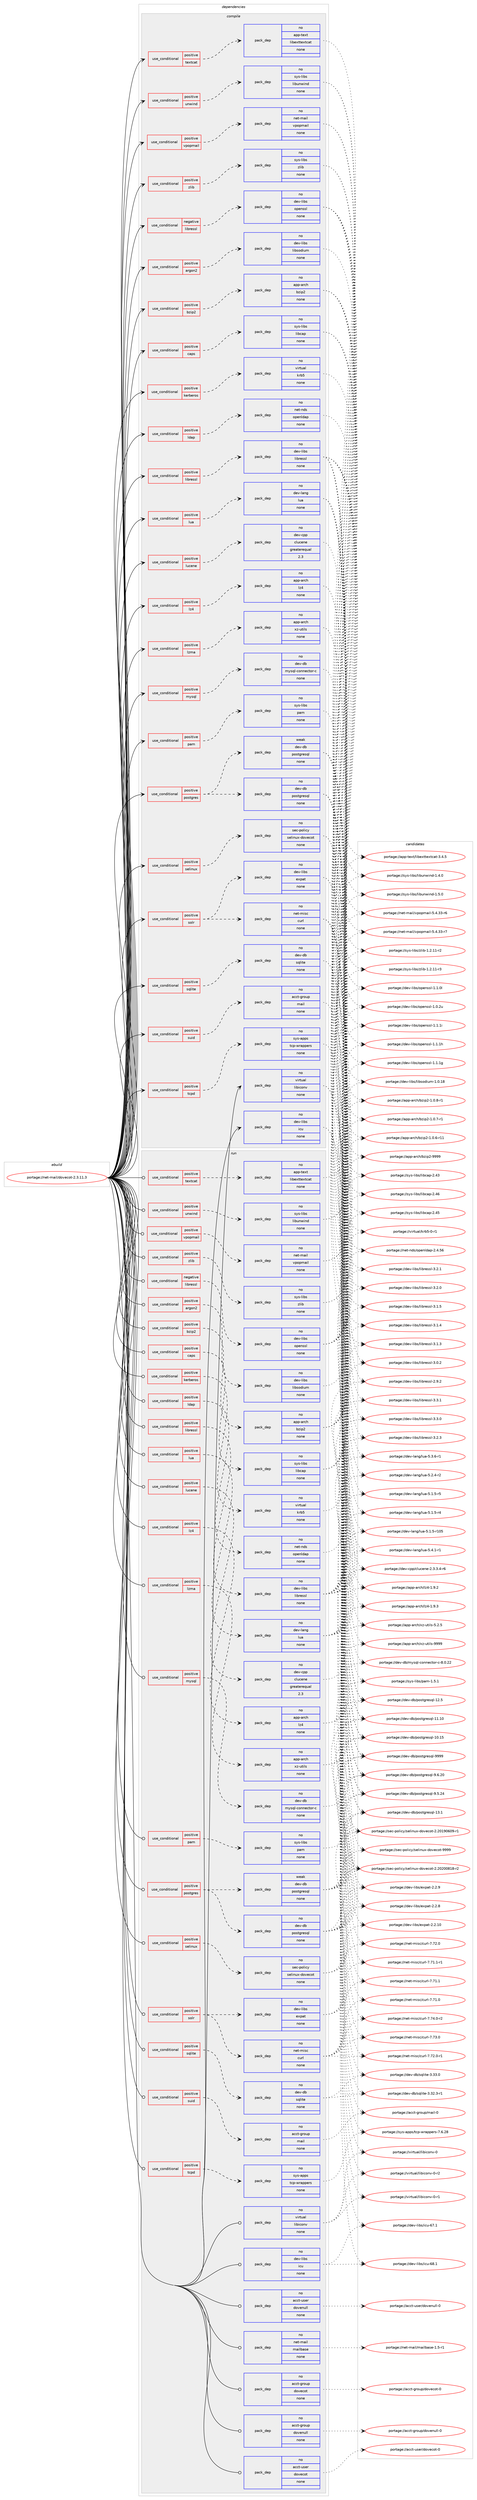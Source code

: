 digraph prolog {

# *************
# Graph options
# *************

newrank=true;
concentrate=true;
compound=true;
graph [rankdir=LR,fontname=Helvetica,fontsize=10,ranksep=1.5];#, ranksep=2.5, nodesep=0.2];
edge  [arrowhead=vee];
node  [fontname=Helvetica,fontsize=10];

# **********
# The ebuild
# **********

subgraph cluster_leftcol {
color=gray;
rank=same;
label=<<i>ebuild</i>>;
id [label="portage://net-mail/dovecot-2.3.11.3", color=red, width=4, href="../net-mail/dovecot-2.3.11.3.svg"];
}

# ****************
# The dependencies
# ****************

subgraph cluster_midcol {
color=gray;
label=<<i>dependencies</i>>;
subgraph cluster_compile {
fillcolor="#eeeeee";
style=filled;
label=<<i>compile</i>>;
subgraph cond3253 {
dependency11798 [label=<<TABLE BORDER="0" CELLBORDER="1" CELLSPACING="0" CELLPADDING="4"><TR><TD ROWSPAN="3" CELLPADDING="10">use_conditional</TD></TR><TR><TD>negative</TD></TR><TR><TD>libressl</TD></TR></TABLE>>, shape=none, color=red];
subgraph pack8425 {
dependency11799 [label=<<TABLE BORDER="0" CELLBORDER="1" CELLSPACING="0" CELLPADDING="4" WIDTH="220"><TR><TD ROWSPAN="6" CELLPADDING="30">pack_dep</TD></TR><TR><TD WIDTH="110">no</TD></TR><TR><TD>dev-libs</TD></TR><TR><TD>openssl</TD></TR><TR><TD>none</TD></TR><TR><TD></TD></TR></TABLE>>, shape=none, color=blue];
}
dependency11798:e -> dependency11799:w [weight=20,style="dashed",arrowhead="vee"];
}
id:e -> dependency11798:w [weight=20,style="solid",arrowhead="vee"];
subgraph cond3254 {
dependency11800 [label=<<TABLE BORDER="0" CELLBORDER="1" CELLSPACING="0" CELLPADDING="4"><TR><TD ROWSPAN="3" CELLPADDING="10">use_conditional</TD></TR><TR><TD>positive</TD></TR><TR><TD>argon2</TD></TR></TABLE>>, shape=none, color=red];
subgraph pack8426 {
dependency11801 [label=<<TABLE BORDER="0" CELLBORDER="1" CELLSPACING="0" CELLPADDING="4" WIDTH="220"><TR><TD ROWSPAN="6" CELLPADDING="30">pack_dep</TD></TR><TR><TD WIDTH="110">no</TD></TR><TR><TD>dev-libs</TD></TR><TR><TD>libsodium</TD></TR><TR><TD>none</TD></TR><TR><TD></TD></TR></TABLE>>, shape=none, color=blue];
}
dependency11800:e -> dependency11801:w [weight=20,style="dashed",arrowhead="vee"];
}
id:e -> dependency11800:w [weight=20,style="solid",arrowhead="vee"];
subgraph cond3255 {
dependency11802 [label=<<TABLE BORDER="0" CELLBORDER="1" CELLSPACING="0" CELLPADDING="4"><TR><TD ROWSPAN="3" CELLPADDING="10">use_conditional</TD></TR><TR><TD>positive</TD></TR><TR><TD>bzip2</TD></TR></TABLE>>, shape=none, color=red];
subgraph pack8427 {
dependency11803 [label=<<TABLE BORDER="0" CELLBORDER="1" CELLSPACING="0" CELLPADDING="4" WIDTH="220"><TR><TD ROWSPAN="6" CELLPADDING="30">pack_dep</TD></TR><TR><TD WIDTH="110">no</TD></TR><TR><TD>app-arch</TD></TR><TR><TD>bzip2</TD></TR><TR><TD>none</TD></TR><TR><TD></TD></TR></TABLE>>, shape=none, color=blue];
}
dependency11802:e -> dependency11803:w [weight=20,style="dashed",arrowhead="vee"];
}
id:e -> dependency11802:w [weight=20,style="solid",arrowhead="vee"];
subgraph cond3256 {
dependency11804 [label=<<TABLE BORDER="0" CELLBORDER="1" CELLSPACING="0" CELLPADDING="4"><TR><TD ROWSPAN="3" CELLPADDING="10">use_conditional</TD></TR><TR><TD>positive</TD></TR><TR><TD>caps</TD></TR></TABLE>>, shape=none, color=red];
subgraph pack8428 {
dependency11805 [label=<<TABLE BORDER="0" CELLBORDER="1" CELLSPACING="0" CELLPADDING="4" WIDTH="220"><TR><TD ROWSPAN="6" CELLPADDING="30">pack_dep</TD></TR><TR><TD WIDTH="110">no</TD></TR><TR><TD>sys-libs</TD></TR><TR><TD>libcap</TD></TR><TR><TD>none</TD></TR><TR><TD></TD></TR></TABLE>>, shape=none, color=blue];
}
dependency11804:e -> dependency11805:w [weight=20,style="dashed",arrowhead="vee"];
}
id:e -> dependency11804:w [weight=20,style="solid",arrowhead="vee"];
subgraph cond3257 {
dependency11806 [label=<<TABLE BORDER="0" CELLBORDER="1" CELLSPACING="0" CELLPADDING="4"><TR><TD ROWSPAN="3" CELLPADDING="10">use_conditional</TD></TR><TR><TD>positive</TD></TR><TR><TD>kerberos</TD></TR></TABLE>>, shape=none, color=red];
subgraph pack8429 {
dependency11807 [label=<<TABLE BORDER="0" CELLBORDER="1" CELLSPACING="0" CELLPADDING="4" WIDTH="220"><TR><TD ROWSPAN="6" CELLPADDING="30">pack_dep</TD></TR><TR><TD WIDTH="110">no</TD></TR><TR><TD>virtual</TD></TR><TR><TD>krb5</TD></TR><TR><TD>none</TD></TR><TR><TD></TD></TR></TABLE>>, shape=none, color=blue];
}
dependency11806:e -> dependency11807:w [weight=20,style="dashed",arrowhead="vee"];
}
id:e -> dependency11806:w [weight=20,style="solid",arrowhead="vee"];
subgraph cond3258 {
dependency11808 [label=<<TABLE BORDER="0" CELLBORDER="1" CELLSPACING="0" CELLPADDING="4"><TR><TD ROWSPAN="3" CELLPADDING="10">use_conditional</TD></TR><TR><TD>positive</TD></TR><TR><TD>ldap</TD></TR></TABLE>>, shape=none, color=red];
subgraph pack8430 {
dependency11809 [label=<<TABLE BORDER="0" CELLBORDER="1" CELLSPACING="0" CELLPADDING="4" WIDTH="220"><TR><TD ROWSPAN="6" CELLPADDING="30">pack_dep</TD></TR><TR><TD WIDTH="110">no</TD></TR><TR><TD>net-nds</TD></TR><TR><TD>openldap</TD></TR><TR><TD>none</TD></TR><TR><TD></TD></TR></TABLE>>, shape=none, color=blue];
}
dependency11808:e -> dependency11809:w [weight=20,style="dashed",arrowhead="vee"];
}
id:e -> dependency11808:w [weight=20,style="solid",arrowhead="vee"];
subgraph cond3259 {
dependency11810 [label=<<TABLE BORDER="0" CELLBORDER="1" CELLSPACING="0" CELLPADDING="4"><TR><TD ROWSPAN="3" CELLPADDING="10">use_conditional</TD></TR><TR><TD>positive</TD></TR><TR><TD>libressl</TD></TR></TABLE>>, shape=none, color=red];
subgraph pack8431 {
dependency11811 [label=<<TABLE BORDER="0" CELLBORDER="1" CELLSPACING="0" CELLPADDING="4" WIDTH="220"><TR><TD ROWSPAN="6" CELLPADDING="30">pack_dep</TD></TR><TR><TD WIDTH="110">no</TD></TR><TR><TD>dev-libs</TD></TR><TR><TD>libressl</TD></TR><TR><TD>none</TD></TR><TR><TD></TD></TR></TABLE>>, shape=none, color=blue];
}
dependency11810:e -> dependency11811:w [weight=20,style="dashed",arrowhead="vee"];
}
id:e -> dependency11810:w [weight=20,style="solid",arrowhead="vee"];
subgraph cond3260 {
dependency11812 [label=<<TABLE BORDER="0" CELLBORDER="1" CELLSPACING="0" CELLPADDING="4"><TR><TD ROWSPAN="3" CELLPADDING="10">use_conditional</TD></TR><TR><TD>positive</TD></TR><TR><TD>lua</TD></TR></TABLE>>, shape=none, color=red];
subgraph pack8432 {
dependency11813 [label=<<TABLE BORDER="0" CELLBORDER="1" CELLSPACING="0" CELLPADDING="4" WIDTH="220"><TR><TD ROWSPAN="6" CELLPADDING="30">pack_dep</TD></TR><TR><TD WIDTH="110">no</TD></TR><TR><TD>dev-lang</TD></TR><TR><TD>lua</TD></TR><TR><TD>none</TD></TR><TR><TD></TD></TR></TABLE>>, shape=none, color=blue];
}
dependency11812:e -> dependency11813:w [weight=20,style="dashed",arrowhead="vee"];
}
id:e -> dependency11812:w [weight=20,style="solid",arrowhead="vee"];
subgraph cond3261 {
dependency11814 [label=<<TABLE BORDER="0" CELLBORDER="1" CELLSPACING="0" CELLPADDING="4"><TR><TD ROWSPAN="3" CELLPADDING="10">use_conditional</TD></TR><TR><TD>positive</TD></TR><TR><TD>lucene</TD></TR></TABLE>>, shape=none, color=red];
subgraph pack8433 {
dependency11815 [label=<<TABLE BORDER="0" CELLBORDER="1" CELLSPACING="0" CELLPADDING="4" WIDTH="220"><TR><TD ROWSPAN="6" CELLPADDING="30">pack_dep</TD></TR><TR><TD WIDTH="110">no</TD></TR><TR><TD>dev-cpp</TD></TR><TR><TD>clucene</TD></TR><TR><TD>greaterequal</TD></TR><TR><TD>2.3</TD></TR></TABLE>>, shape=none, color=blue];
}
dependency11814:e -> dependency11815:w [weight=20,style="dashed",arrowhead="vee"];
}
id:e -> dependency11814:w [weight=20,style="solid",arrowhead="vee"];
subgraph cond3262 {
dependency11816 [label=<<TABLE BORDER="0" CELLBORDER="1" CELLSPACING="0" CELLPADDING="4"><TR><TD ROWSPAN="3" CELLPADDING="10">use_conditional</TD></TR><TR><TD>positive</TD></TR><TR><TD>lz4</TD></TR></TABLE>>, shape=none, color=red];
subgraph pack8434 {
dependency11817 [label=<<TABLE BORDER="0" CELLBORDER="1" CELLSPACING="0" CELLPADDING="4" WIDTH="220"><TR><TD ROWSPAN="6" CELLPADDING="30">pack_dep</TD></TR><TR><TD WIDTH="110">no</TD></TR><TR><TD>app-arch</TD></TR><TR><TD>lz4</TD></TR><TR><TD>none</TD></TR><TR><TD></TD></TR></TABLE>>, shape=none, color=blue];
}
dependency11816:e -> dependency11817:w [weight=20,style="dashed",arrowhead="vee"];
}
id:e -> dependency11816:w [weight=20,style="solid",arrowhead="vee"];
subgraph cond3263 {
dependency11818 [label=<<TABLE BORDER="0" CELLBORDER="1" CELLSPACING="0" CELLPADDING="4"><TR><TD ROWSPAN="3" CELLPADDING="10">use_conditional</TD></TR><TR><TD>positive</TD></TR><TR><TD>lzma</TD></TR></TABLE>>, shape=none, color=red];
subgraph pack8435 {
dependency11819 [label=<<TABLE BORDER="0" CELLBORDER="1" CELLSPACING="0" CELLPADDING="4" WIDTH="220"><TR><TD ROWSPAN="6" CELLPADDING="30">pack_dep</TD></TR><TR><TD WIDTH="110">no</TD></TR><TR><TD>app-arch</TD></TR><TR><TD>xz-utils</TD></TR><TR><TD>none</TD></TR><TR><TD></TD></TR></TABLE>>, shape=none, color=blue];
}
dependency11818:e -> dependency11819:w [weight=20,style="dashed",arrowhead="vee"];
}
id:e -> dependency11818:w [weight=20,style="solid",arrowhead="vee"];
subgraph cond3264 {
dependency11820 [label=<<TABLE BORDER="0" CELLBORDER="1" CELLSPACING="0" CELLPADDING="4"><TR><TD ROWSPAN="3" CELLPADDING="10">use_conditional</TD></TR><TR><TD>positive</TD></TR><TR><TD>mysql</TD></TR></TABLE>>, shape=none, color=red];
subgraph pack8436 {
dependency11821 [label=<<TABLE BORDER="0" CELLBORDER="1" CELLSPACING="0" CELLPADDING="4" WIDTH="220"><TR><TD ROWSPAN="6" CELLPADDING="30">pack_dep</TD></TR><TR><TD WIDTH="110">no</TD></TR><TR><TD>dev-db</TD></TR><TR><TD>mysql-connector-c</TD></TR><TR><TD>none</TD></TR><TR><TD></TD></TR></TABLE>>, shape=none, color=blue];
}
dependency11820:e -> dependency11821:w [weight=20,style="dashed",arrowhead="vee"];
}
id:e -> dependency11820:w [weight=20,style="solid",arrowhead="vee"];
subgraph cond3265 {
dependency11822 [label=<<TABLE BORDER="0" CELLBORDER="1" CELLSPACING="0" CELLPADDING="4"><TR><TD ROWSPAN="3" CELLPADDING="10">use_conditional</TD></TR><TR><TD>positive</TD></TR><TR><TD>pam</TD></TR></TABLE>>, shape=none, color=red];
subgraph pack8437 {
dependency11823 [label=<<TABLE BORDER="0" CELLBORDER="1" CELLSPACING="0" CELLPADDING="4" WIDTH="220"><TR><TD ROWSPAN="6" CELLPADDING="30">pack_dep</TD></TR><TR><TD WIDTH="110">no</TD></TR><TR><TD>sys-libs</TD></TR><TR><TD>pam</TD></TR><TR><TD>none</TD></TR><TR><TD></TD></TR></TABLE>>, shape=none, color=blue];
}
dependency11822:e -> dependency11823:w [weight=20,style="dashed",arrowhead="vee"];
}
id:e -> dependency11822:w [weight=20,style="solid",arrowhead="vee"];
subgraph cond3266 {
dependency11824 [label=<<TABLE BORDER="0" CELLBORDER="1" CELLSPACING="0" CELLPADDING="4"><TR><TD ROWSPAN="3" CELLPADDING="10">use_conditional</TD></TR><TR><TD>positive</TD></TR><TR><TD>postgres</TD></TR></TABLE>>, shape=none, color=red];
subgraph pack8438 {
dependency11825 [label=<<TABLE BORDER="0" CELLBORDER="1" CELLSPACING="0" CELLPADDING="4" WIDTH="220"><TR><TD ROWSPAN="6" CELLPADDING="30">pack_dep</TD></TR><TR><TD WIDTH="110">no</TD></TR><TR><TD>dev-db</TD></TR><TR><TD>postgresql</TD></TR><TR><TD>none</TD></TR><TR><TD></TD></TR></TABLE>>, shape=none, color=blue];
}
dependency11824:e -> dependency11825:w [weight=20,style="dashed",arrowhead="vee"];
subgraph pack8439 {
dependency11826 [label=<<TABLE BORDER="0" CELLBORDER="1" CELLSPACING="0" CELLPADDING="4" WIDTH="220"><TR><TD ROWSPAN="6" CELLPADDING="30">pack_dep</TD></TR><TR><TD WIDTH="110">weak</TD></TR><TR><TD>dev-db</TD></TR><TR><TD>postgresql</TD></TR><TR><TD>none</TD></TR><TR><TD></TD></TR></TABLE>>, shape=none, color=blue];
}
dependency11824:e -> dependency11826:w [weight=20,style="dashed",arrowhead="vee"];
}
id:e -> dependency11824:w [weight=20,style="solid",arrowhead="vee"];
subgraph cond3267 {
dependency11827 [label=<<TABLE BORDER="0" CELLBORDER="1" CELLSPACING="0" CELLPADDING="4"><TR><TD ROWSPAN="3" CELLPADDING="10">use_conditional</TD></TR><TR><TD>positive</TD></TR><TR><TD>selinux</TD></TR></TABLE>>, shape=none, color=red];
subgraph pack8440 {
dependency11828 [label=<<TABLE BORDER="0" CELLBORDER="1" CELLSPACING="0" CELLPADDING="4" WIDTH="220"><TR><TD ROWSPAN="6" CELLPADDING="30">pack_dep</TD></TR><TR><TD WIDTH="110">no</TD></TR><TR><TD>sec-policy</TD></TR><TR><TD>selinux-dovecot</TD></TR><TR><TD>none</TD></TR><TR><TD></TD></TR></TABLE>>, shape=none, color=blue];
}
dependency11827:e -> dependency11828:w [weight=20,style="dashed",arrowhead="vee"];
}
id:e -> dependency11827:w [weight=20,style="solid",arrowhead="vee"];
subgraph cond3268 {
dependency11829 [label=<<TABLE BORDER="0" CELLBORDER="1" CELLSPACING="0" CELLPADDING="4"><TR><TD ROWSPAN="3" CELLPADDING="10">use_conditional</TD></TR><TR><TD>positive</TD></TR><TR><TD>solr</TD></TR></TABLE>>, shape=none, color=red];
subgraph pack8441 {
dependency11830 [label=<<TABLE BORDER="0" CELLBORDER="1" CELLSPACING="0" CELLPADDING="4" WIDTH="220"><TR><TD ROWSPAN="6" CELLPADDING="30">pack_dep</TD></TR><TR><TD WIDTH="110">no</TD></TR><TR><TD>net-misc</TD></TR><TR><TD>curl</TD></TR><TR><TD>none</TD></TR><TR><TD></TD></TR></TABLE>>, shape=none, color=blue];
}
dependency11829:e -> dependency11830:w [weight=20,style="dashed",arrowhead="vee"];
subgraph pack8442 {
dependency11831 [label=<<TABLE BORDER="0" CELLBORDER="1" CELLSPACING="0" CELLPADDING="4" WIDTH="220"><TR><TD ROWSPAN="6" CELLPADDING="30">pack_dep</TD></TR><TR><TD WIDTH="110">no</TD></TR><TR><TD>dev-libs</TD></TR><TR><TD>expat</TD></TR><TR><TD>none</TD></TR><TR><TD></TD></TR></TABLE>>, shape=none, color=blue];
}
dependency11829:e -> dependency11831:w [weight=20,style="dashed",arrowhead="vee"];
}
id:e -> dependency11829:w [weight=20,style="solid",arrowhead="vee"];
subgraph cond3269 {
dependency11832 [label=<<TABLE BORDER="0" CELLBORDER="1" CELLSPACING="0" CELLPADDING="4"><TR><TD ROWSPAN="3" CELLPADDING="10">use_conditional</TD></TR><TR><TD>positive</TD></TR><TR><TD>sqlite</TD></TR></TABLE>>, shape=none, color=red];
subgraph pack8443 {
dependency11833 [label=<<TABLE BORDER="0" CELLBORDER="1" CELLSPACING="0" CELLPADDING="4" WIDTH="220"><TR><TD ROWSPAN="6" CELLPADDING="30">pack_dep</TD></TR><TR><TD WIDTH="110">no</TD></TR><TR><TD>dev-db</TD></TR><TR><TD>sqlite</TD></TR><TR><TD>none</TD></TR><TR><TD></TD></TR></TABLE>>, shape=none, color=blue];
}
dependency11832:e -> dependency11833:w [weight=20,style="dashed",arrowhead="vee"];
}
id:e -> dependency11832:w [weight=20,style="solid",arrowhead="vee"];
subgraph cond3270 {
dependency11834 [label=<<TABLE BORDER="0" CELLBORDER="1" CELLSPACING="0" CELLPADDING="4"><TR><TD ROWSPAN="3" CELLPADDING="10">use_conditional</TD></TR><TR><TD>positive</TD></TR><TR><TD>suid</TD></TR></TABLE>>, shape=none, color=red];
subgraph pack8444 {
dependency11835 [label=<<TABLE BORDER="0" CELLBORDER="1" CELLSPACING="0" CELLPADDING="4" WIDTH="220"><TR><TD ROWSPAN="6" CELLPADDING="30">pack_dep</TD></TR><TR><TD WIDTH="110">no</TD></TR><TR><TD>acct-group</TD></TR><TR><TD>mail</TD></TR><TR><TD>none</TD></TR><TR><TD></TD></TR></TABLE>>, shape=none, color=blue];
}
dependency11834:e -> dependency11835:w [weight=20,style="dashed",arrowhead="vee"];
}
id:e -> dependency11834:w [weight=20,style="solid",arrowhead="vee"];
subgraph cond3271 {
dependency11836 [label=<<TABLE BORDER="0" CELLBORDER="1" CELLSPACING="0" CELLPADDING="4"><TR><TD ROWSPAN="3" CELLPADDING="10">use_conditional</TD></TR><TR><TD>positive</TD></TR><TR><TD>tcpd</TD></TR></TABLE>>, shape=none, color=red];
subgraph pack8445 {
dependency11837 [label=<<TABLE BORDER="0" CELLBORDER="1" CELLSPACING="0" CELLPADDING="4" WIDTH="220"><TR><TD ROWSPAN="6" CELLPADDING="30">pack_dep</TD></TR><TR><TD WIDTH="110">no</TD></TR><TR><TD>sys-apps</TD></TR><TR><TD>tcp-wrappers</TD></TR><TR><TD>none</TD></TR><TR><TD></TD></TR></TABLE>>, shape=none, color=blue];
}
dependency11836:e -> dependency11837:w [weight=20,style="dashed",arrowhead="vee"];
}
id:e -> dependency11836:w [weight=20,style="solid",arrowhead="vee"];
subgraph cond3272 {
dependency11838 [label=<<TABLE BORDER="0" CELLBORDER="1" CELLSPACING="0" CELLPADDING="4"><TR><TD ROWSPAN="3" CELLPADDING="10">use_conditional</TD></TR><TR><TD>positive</TD></TR><TR><TD>textcat</TD></TR></TABLE>>, shape=none, color=red];
subgraph pack8446 {
dependency11839 [label=<<TABLE BORDER="0" CELLBORDER="1" CELLSPACING="0" CELLPADDING="4" WIDTH="220"><TR><TD ROWSPAN="6" CELLPADDING="30">pack_dep</TD></TR><TR><TD WIDTH="110">no</TD></TR><TR><TD>app-text</TD></TR><TR><TD>libexttextcat</TD></TR><TR><TD>none</TD></TR><TR><TD></TD></TR></TABLE>>, shape=none, color=blue];
}
dependency11838:e -> dependency11839:w [weight=20,style="dashed",arrowhead="vee"];
}
id:e -> dependency11838:w [weight=20,style="solid",arrowhead="vee"];
subgraph cond3273 {
dependency11840 [label=<<TABLE BORDER="0" CELLBORDER="1" CELLSPACING="0" CELLPADDING="4"><TR><TD ROWSPAN="3" CELLPADDING="10">use_conditional</TD></TR><TR><TD>positive</TD></TR><TR><TD>unwind</TD></TR></TABLE>>, shape=none, color=red];
subgraph pack8447 {
dependency11841 [label=<<TABLE BORDER="0" CELLBORDER="1" CELLSPACING="0" CELLPADDING="4" WIDTH="220"><TR><TD ROWSPAN="6" CELLPADDING="30">pack_dep</TD></TR><TR><TD WIDTH="110">no</TD></TR><TR><TD>sys-libs</TD></TR><TR><TD>libunwind</TD></TR><TR><TD>none</TD></TR><TR><TD></TD></TR></TABLE>>, shape=none, color=blue];
}
dependency11840:e -> dependency11841:w [weight=20,style="dashed",arrowhead="vee"];
}
id:e -> dependency11840:w [weight=20,style="solid",arrowhead="vee"];
subgraph cond3274 {
dependency11842 [label=<<TABLE BORDER="0" CELLBORDER="1" CELLSPACING="0" CELLPADDING="4"><TR><TD ROWSPAN="3" CELLPADDING="10">use_conditional</TD></TR><TR><TD>positive</TD></TR><TR><TD>vpopmail</TD></TR></TABLE>>, shape=none, color=red];
subgraph pack8448 {
dependency11843 [label=<<TABLE BORDER="0" CELLBORDER="1" CELLSPACING="0" CELLPADDING="4" WIDTH="220"><TR><TD ROWSPAN="6" CELLPADDING="30">pack_dep</TD></TR><TR><TD WIDTH="110">no</TD></TR><TR><TD>net-mail</TD></TR><TR><TD>vpopmail</TD></TR><TR><TD>none</TD></TR><TR><TD></TD></TR></TABLE>>, shape=none, color=blue];
}
dependency11842:e -> dependency11843:w [weight=20,style="dashed",arrowhead="vee"];
}
id:e -> dependency11842:w [weight=20,style="solid",arrowhead="vee"];
subgraph cond3275 {
dependency11844 [label=<<TABLE BORDER="0" CELLBORDER="1" CELLSPACING="0" CELLPADDING="4"><TR><TD ROWSPAN="3" CELLPADDING="10">use_conditional</TD></TR><TR><TD>positive</TD></TR><TR><TD>zlib</TD></TR></TABLE>>, shape=none, color=red];
subgraph pack8449 {
dependency11845 [label=<<TABLE BORDER="0" CELLBORDER="1" CELLSPACING="0" CELLPADDING="4" WIDTH="220"><TR><TD ROWSPAN="6" CELLPADDING="30">pack_dep</TD></TR><TR><TD WIDTH="110">no</TD></TR><TR><TD>sys-libs</TD></TR><TR><TD>zlib</TD></TR><TR><TD>none</TD></TR><TR><TD></TD></TR></TABLE>>, shape=none, color=blue];
}
dependency11844:e -> dependency11845:w [weight=20,style="dashed",arrowhead="vee"];
}
id:e -> dependency11844:w [weight=20,style="solid",arrowhead="vee"];
subgraph pack8450 {
dependency11846 [label=<<TABLE BORDER="0" CELLBORDER="1" CELLSPACING="0" CELLPADDING="4" WIDTH="220"><TR><TD ROWSPAN="6" CELLPADDING="30">pack_dep</TD></TR><TR><TD WIDTH="110">no</TD></TR><TR><TD>dev-libs</TD></TR><TR><TD>icu</TD></TR><TR><TD>none</TD></TR><TR><TD></TD></TR></TABLE>>, shape=none, color=blue];
}
id:e -> dependency11846:w [weight=20,style="solid",arrowhead="vee"];
subgraph pack8451 {
dependency11847 [label=<<TABLE BORDER="0" CELLBORDER="1" CELLSPACING="0" CELLPADDING="4" WIDTH="220"><TR><TD ROWSPAN="6" CELLPADDING="30">pack_dep</TD></TR><TR><TD WIDTH="110">no</TD></TR><TR><TD>virtual</TD></TR><TR><TD>libiconv</TD></TR><TR><TD>none</TD></TR><TR><TD></TD></TR></TABLE>>, shape=none, color=blue];
}
id:e -> dependency11847:w [weight=20,style="solid",arrowhead="vee"];
}
subgraph cluster_compileandrun {
fillcolor="#eeeeee";
style=filled;
label=<<i>compile and run</i>>;
}
subgraph cluster_run {
fillcolor="#eeeeee";
style=filled;
label=<<i>run</i>>;
subgraph cond3276 {
dependency11848 [label=<<TABLE BORDER="0" CELLBORDER="1" CELLSPACING="0" CELLPADDING="4"><TR><TD ROWSPAN="3" CELLPADDING="10">use_conditional</TD></TR><TR><TD>negative</TD></TR><TR><TD>libressl</TD></TR></TABLE>>, shape=none, color=red];
subgraph pack8452 {
dependency11849 [label=<<TABLE BORDER="0" CELLBORDER="1" CELLSPACING="0" CELLPADDING="4" WIDTH="220"><TR><TD ROWSPAN="6" CELLPADDING="30">pack_dep</TD></TR><TR><TD WIDTH="110">no</TD></TR><TR><TD>dev-libs</TD></TR><TR><TD>openssl</TD></TR><TR><TD>none</TD></TR><TR><TD></TD></TR></TABLE>>, shape=none, color=blue];
}
dependency11848:e -> dependency11849:w [weight=20,style="dashed",arrowhead="vee"];
}
id:e -> dependency11848:w [weight=20,style="solid",arrowhead="odot"];
subgraph cond3277 {
dependency11850 [label=<<TABLE BORDER="0" CELLBORDER="1" CELLSPACING="0" CELLPADDING="4"><TR><TD ROWSPAN="3" CELLPADDING="10">use_conditional</TD></TR><TR><TD>positive</TD></TR><TR><TD>argon2</TD></TR></TABLE>>, shape=none, color=red];
subgraph pack8453 {
dependency11851 [label=<<TABLE BORDER="0" CELLBORDER="1" CELLSPACING="0" CELLPADDING="4" WIDTH="220"><TR><TD ROWSPAN="6" CELLPADDING="30">pack_dep</TD></TR><TR><TD WIDTH="110">no</TD></TR><TR><TD>dev-libs</TD></TR><TR><TD>libsodium</TD></TR><TR><TD>none</TD></TR><TR><TD></TD></TR></TABLE>>, shape=none, color=blue];
}
dependency11850:e -> dependency11851:w [weight=20,style="dashed",arrowhead="vee"];
}
id:e -> dependency11850:w [weight=20,style="solid",arrowhead="odot"];
subgraph cond3278 {
dependency11852 [label=<<TABLE BORDER="0" CELLBORDER="1" CELLSPACING="0" CELLPADDING="4"><TR><TD ROWSPAN="3" CELLPADDING="10">use_conditional</TD></TR><TR><TD>positive</TD></TR><TR><TD>bzip2</TD></TR></TABLE>>, shape=none, color=red];
subgraph pack8454 {
dependency11853 [label=<<TABLE BORDER="0" CELLBORDER="1" CELLSPACING="0" CELLPADDING="4" WIDTH="220"><TR><TD ROWSPAN="6" CELLPADDING="30">pack_dep</TD></TR><TR><TD WIDTH="110">no</TD></TR><TR><TD>app-arch</TD></TR><TR><TD>bzip2</TD></TR><TR><TD>none</TD></TR><TR><TD></TD></TR></TABLE>>, shape=none, color=blue];
}
dependency11852:e -> dependency11853:w [weight=20,style="dashed",arrowhead="vee"];
}
id:e -> dependency11852:w [weight=20,style="solid",arrowhead="odot"];
subgraph cond3279 {
dependency11854 [label=<<TABLE BORDER="0" CELLBORDER="1" CELLSPACING="0" CELLPADDING="4"><TR><TD ROWSPAN="3" CELLPADDING="10">use_conditional</TD></TR><TR><TD>positive</TD></TR><TR><TD>caps</TD></TR></TABLE>>, shape=none, color=red];
subgraph pack8455 {
dependency11855 [label=<<TABLE BORDER="0" CELLBORDER="1" CELLSPACING="0" CELLPADDING="4" WIDTH="220"><TR><TD ROWSPAN="6" CELLPADDING="30">pack_dep</TD></TR><TR><TD WIDTH="110">no</TD></TR><TR><TD>sys-libs</TD></TR><TR><TD>libcap</TD></TR><TR><TD>none</TD></TR><TR><TD></TD></TR></TABLE>>, shape=none, color=blue];
}
dependency11854:e -> dependency11855:w [weight=20,style="dashed",arrowhead="vee"];
}
id:e -> dependency11854:w [weight=20,style="solid",arrowhead="odot"];
subgraph cond3280 {
dependency11856 [label=<<TABLE BORDER="0" CELLBORDER="1" CELLSPACING="0" CELLPADDING="4"><TR><TD ROWSPAN="3" CELLPADDING="10">use_conditional</TD></TR><TR><TD>positive</TD></TR><TR><TD>kerberos</TD></TR></TABLE>>, shape=none, color=red];
subgraph pack8456 {
dependency11857 [label=<<TABLE BORDER="0" CELLBORDER="1" CELLSPACING="0" CELLPADDING="4" WIDTH="220"><TR><TD ROWSPAN="6" CELLPADDING="30">pack_dep</TD></TR><TR><TD WIDTH="110">no</TD></TR><TR><TD>virtual</TD></TR><TR><TD>krb5</TD></TR><TR><TD>none</TD></TR><TR><TD></TD></TR></TABLE>>, shape=none, color=blue];
}
dependency11856:e -> dependency11857:w [weight=20,style="dashed",arrowhead="vee"];
}
id:e -> dependency11856:w [weight=20,style="solid",arrowhead="odot"];
subgraph cond3281 {
dependency11858 [label=<<TABLE BORDER="0" CELLBORDER="1" CELLSPACING="0" CELLPADDING="4"><TR><TD ROWSPAN="3" CELLPADDING="10">use_conditional</TD></TR><TR><TD>positive</TD></TR><TR><TD>ldap</TD></TR></TABLE>>, shape=none, color=red];
subgraph pack8457 {
dependency11859 [label=<<TABLE BORDER="0" CELLBORDER="1" CELLSPACING="0" CELLPADDING="4" WIDTH="220"><TR><TD ROWSPAN="6" CELLPADDING="30">pack_dep</TD></TR><TR><TD WIDTH="110">no</TD></TR><TR><TD>net-nds</TD></TR><TR><TD>openldap</TD></TR><TR><TD>none</TD></TR><TR><TD></TD></TR></TABLE>>, shape=none, color=blue];
}
dependency11858:e -> dependency11859:w [weight=20,style="dashed",arrowhead="vee"];
}
id:e -> dependency11858:w [weight=20,style="solid",arrowhead="odot"];
subgraph cond3282 {
dependency11860 [label=<<TABLE BORDER="0" CELLBORDER="1" CELLSPACING="0" CELLPADDING="4"><TR><TD ROWSPAN="3" CELLPADDING="10">use_conditional</TD></TR><TR><TD>positive</TD></TR><TR><TD>libressl</TD></TR></TABLE>>, shape=none, color=red];
subgraph pack8458 {
dependency11861 [label=<<TABLE BORDER="0" CELLBORDER="1" CELLSPACING="0" CELLPADDING="4" WIDTH="220"><TR><TD ROWSPAN="6" CELLPADDING="30">pack_dep</TD></TR><TR><TD WIDTH="110">no</TD></TR><TR><TD>dev-libs</TD></TR><TR><TD>libressl</TD></TR><TR><TD>none</TD></TR><TR><TD></TD></TR></TABLE>>, shape=none, color=blue];
}
dependency11860:e -> dependency11861:w [weight=20,style="dashed",arrowhead="vee"];
}
id:e -> dependency11860:w [weight=20,style="solid",arrowhead="odot"];
subgraph cond3283 {
dependency11862 [label=<<TABLE BORDER="0" CELLBORDER="1" CELLSPACING="0" CELLPADDING="4"><TR><TD ROWSPAN="3" CELLPADDING="10">use_conditional</TD></TR><TR><TD>positive</TD></TR><TR><TD>lua</TD></TR></TABLE>>, shape=none, color=red];
subgraph pack8459 {
dependency11863 [label=<<TABLE BORDER="0" CELLBORDER="1" CELLSPACING="0" CELLPADDING="4" WIDTH="220"><TR><TD ROWSPAN="6" CELLPADDING="30">pack_dep</TD></TR><TR><TD WIDTH="110">no</TD></TR><TR><TD>dev-lang</TD></TR><TR><TD>lua</TD></TR><TR><TD>none</TD></TR><TR><TD></TD></TR></TABLE>>, shape=none, color=blue];
}
dependency11862:e -> dependency11863:w [weight=20,style="dashed",arrowhead="vee"];
}
id:e -> dependency11862:w [weight=20,style="solid",arrowhead="odot"];
subgraph cond3284 {
dependency11864 [label=<<TABLE BORDER="0" CELLBORDER="1" CELLSPACING="0" CELLPADDING="4"><TR><TD ROWSPAN="3" CELLPADDING="10">use_conditional</TD></TR><TR><TD>positive</TD></TR><TR><TD>lucene</TD></TR></TABLE>>, shape=none, color=red];
subgraph pack8460 {
dependency11865 [label=<<TABLE BORDER="0" CELLBORDER="1" CELLSPACING="0" CELLPADDING="4" WIDTH="220"><TR><TD ROWSPAN="6" CELLPADDING="30">pack_dep</TD></TR><TR><TD WIDTH="110">no</TD></TR><TR><TD>dev-cpp</TD></TR><TR><TD>clucene</TD></TR><TR><TD>greaterequal</TD></TR><TR><TD>2.3</TD></TR></TABLE>>, shape=none, color=blue];
}
dependency11864:e -> dependency11865:w [weight=20,style="dashed",arrowhead="vee"];
}
id:e -> dependency11864:w [weight=20,style="solid",arrowhead="odot"];
subgraph cond3285 {
dependency11866 [label=<<TABLE BORDER="0" CELLBORDER="1" CELLSPACING="0" CELLPADDING="4"><TR><TD ROWSPAN="3" CELLPADDING="10">use_conditional</TD></TR><TR><TD>positive</TD></TR><TR><TD>lz4</TD></TR></TABLE>>, shape=none, color=red];
subgraph pack8461 {
dependency11867 [label=<<TABLE BORDER="0" CELLBORDER="1" CELLSPACING="0" CELLPADDING="4" WIDTH="220"><TR><TD ROWSPAN="6" CELLPADDING="30">pack_dep</TD></TR><TR><TD WIDTH="110">no</TD></TR><TR><TD>app-arch</TD></TR><TR><TD>lz4</TD></TR><TR><TD>none</TD></TR><TR><TD></TD></TR></TABLE>>, shape=none, color=blue];
}
dependency11866:e -> dependency11867:w [weight=20,style="dashed",arrowhead="vee"];
}
id:e -> dependency11866:w [weight=20,style="solid",arrowhead="odot"];
subgraph cond3286 {
dependency11868 [label=<<TABLE BORDER="0" CELLBORDER="1" CELLSPACING="0" CELLPADDING="4"><TR><TD ROWSPAN="3" CELLPADDING="10">use_conditional</TD></TR><TR><TD>positive</TD></TR><TR><TD>lzma</TD></TR></TABLE>>, shape=none, color=red];
subgraph pack8462 {
dependency11869 [label=<<TABLE BORDER="0" CELLBORDER="1" CELLSPACING="0" CELLPADDING="4" WIDTH="220"><TR><TD ROWSPAN="6" CELLPADDING="30">pack_dep</TD></TR><TR><TD WIDTH="110">no</TD></TR><TR><TD>app-arch</TD></TR><TR><TD>xz-utils</TD></TR><TR><TD>none</TD></TR><TR><TD></TD></TR></TABLE>>, shape=none, color=blue];
}
dependency11868:e -> dependency11869:w [weight=20,style="dashed",arrowhead="vee"];
}
id:e -> dependency11868:w [weight=20,style="solid",arrowhead="odot"];
subgraph cond3287 {
dependency11870 [label=<<TABLE BORDER="0" CELLBORDER="1" CELLSPACING="0" CELLPADDING="4"><TR><TD ROWSPAN="3" CELLPADDING="10">use_conditional</TD></TR><TR><TD>positive</TD></TR><TR><TD>mysql</TD></TR></TABLE>>, shape=none, color=red];
subgraph pack8463 {
dependency11871 [label=<<TABLE BORDER="0" CELLBORDER="1" CELLSPACING="0" CELLPADDING="4" WIDTH="220"><TR><TD ROWSPAN="6" CELLPADDING="30">pack_dep</TD></TR><TR><TD WIDTH="110">no</TD></TR><TR><TD>dev-db</TD></TR><TR><TD>mysql-connector-c</TD></TR><TR><TD>none</TD></TR><TR><TD></TD></TR></TABLE>>, shape=none, color=blue];
}
dependency11870:e -> dependency11871:w [weight=20,style="dashed",arrowhead="vee"];
}
id:e -> dependency11870:w [weight=20,style="solid",arrowhead="odot"];
subgraph cond3288 {
dependency11872 [label=<<TABLE BORDER="0" CELLBORDER="1" CELLSPACING="0" CELLPADDING="4"><TR><TD ROWSPAN="3" CELLPADDING="10">use_conditional</TD></TR><TR><TD>positive</TD></TR><TR><TD>pam</TD></TR></TABLE>>, shape=none, color=red];
subgraph pack8464 {
dependency11873 [label=<<TABLE BORDER="0" CELLBORDER="1" CELLSPACING="0" CELLPADDING="4" WIDTH="220"><TR><TD ROWSPAN="6" CELLPADDING="30">pack_dep</TD></TR><TR><TD WIDTH="110">no</TD></TR><TR><TD>sys-libs</TD></TR><TR><TD>pam</TD></TR><TR><TD>none</TD></TR><TR><TD></TD></TR></TABLE>>, shape=none, color=blue];
}
dependency11872:e -> dependency11873:w [weight=20,style="dashed",arrowhead="vee"];
}
id:e -> dependency11872:w [weight=20,style="solid",arrowhead="odot"];
subgraph cond3289 {
dependency11874 [label=<<TABLE BORDER="0" CELLBORDER="1" CELLSPACING="0" CELLPADDING="4"><TR><TD ROWSPAN="3" CELLPADDING="10">use_conditional</TD></TR><TR><TD>positive</TD></TR><TR><TD>postgres</TD></TR></TABLE>>, shape=none, color=red];
subgraph pack8465 {
dependency11875 [label=<<TABLE BORDER="0" CELLBORDER="1" CELLSPACING="0" CELLPADDING="4" WIDTH="220"><TR><TD ROWSPAN="6" CELLPADDING="30">pack_dep</TD></TR><TR><TD WIDTH="110">no</TD></TR><TR><TD>dev-db</TD></TR><TR><TD>postgresql</TD></TR><TR><TD>none</TD></TR><TR><TD></TD></TR></TABLE>>, shape=none, color=blue];
}
dependency11874:e -> dependency11875:w [weight=20,style="dashed",arrowhead="vee"];
subgraph pack8466 {
dependency11876 [label=<<TABLE BORDER="0" CELLBORDER="1" CELLSPACING="0" CELLPADDING="4" WIDTH="220"><TR><TD ROWSPAN="6" CELLPADDING="30">pack_dep</TD></TR><TR><TD WIDTH="110">weak</TD></TR><TR><TD>dev-db</TD></TR><TR><TD>postgresql</TD></TR><TR><TD>none</TD></TR><TR><TD></TD></TR></TABLE>>, shape=none, color=blue];
}
dependency11874:e -> dependency11876:w [weight=20,style="dashed",arrowhead="vee"];
}
id:e -> dependency11874:w [weight=20,style="solid",arrowhead="odot"];
subgraph cond3290 {
dependency11877 [label=<<TABLE BORDER="0" CELLBORDER="1" CELLSPACING="0" CELLPADDING="4"><TR><TD ROWSPAN="3" CELLPADDING="10">use_conditional</TD></TR><TR><TD>positive</TD></TR><TR><TD>selinux</TD></TR></TABLE>>, shape=none, color=red];
subgraph pack8467 {
dependency11878 [label=<<TABLE BORDER="0" CELLBORDER="1" CELLSPACING="0" CELLPADDING="4" WIDTH="220"><TR><TD ROWSPAN="6" CELLPADDING="30">pack_dep</TD></TR><TR><TD WIDTH="110">no</TD></TR><TR><TD>sec-policy</TD></TR><TR><TD>selinux-dovecot</TD></TR><TR><TD>none</TD></TR><TR><TD></TD></TR></TABLE>>, shape=none, color=blue];
}
dependency11877:e -> dependency11878:w [weight=20,style="dashed",arrowhead="vee"];
}
id:e -> dependency11877:w [weight=20,style="solid",arrowhead="odot"];
subgraph cond3291 {
dependency11879 [label=<<TABLE BORDER="0" CELLBORDER="1" CELLSPACING="0" CELLPADDING="4"><TR><TD ROWSPAN="3" CELLPADDING="10">use_conditional</TD></TR><TR><TD>positive</TD></TR><TR><TD>solr</TD></TR></TABLE>>, shape=none, color=red];
subgraph pack8468 {
dependency11880 [label=<<TABLE BORDER="0" CELLBORDER="1" CELLSPACING="0" CELLPADDING="4" WIDTH="220"><TR><TD ROWSPAN="6" CELLPADDING="30">pack_dep</TD></TR><TR><TD WIDTH="110">no</TD></TR><TR><TD>net-misc</TD></TR><TR><TD>curl</TD></TR><TR><TD>none</TD></TR><TR><TD></TD></TR></TABLE>>, shape=none, color=blue];
}
dependency11879:e -> dependency11880:w [weight=20,style="dashed",arrowhead="vee"];
subgraph pack8469 {
dependency11881 [label=<<TABLE BORDER="0" CELLBORDER="1" CELLSPACING="0" CELLPADDING="4" WIDTH="220"><TR><TD ROWSPAN="6" CELLPADDING="30">pack_dep</TD></TR><TR><TD WIDTH="110">no</TD></TR><TR><TD>dev-libs</TD></TR><TR><TD>expat</TD></TR><TR><TD>none</TD></TR><TR><TD></TD></TR></TABLE>>, shape=none, color=blue];
}
dependency11879:e -> dependency11881:w [weight=20,style="dashed",arrowhead="vee"];
}
id:e -> dependency11879:w [weight=20,style="solid",arrowhead="odot"];
subgraph cond3292 {
dependency11882 [label=<<TABLE BORDER="0" CELLBORDER="1" CELLSPACING="0" CELLPADDING="4"><TR><TD ROWSPAN="3" CELLPADDING="10">use_conditional</TD></TR><TR><TD>positive</TD></TR><TR><TD>sqlite</TD></TR></TABLE>>, shape=none, color=red];
subgraph pack8470 {
dependency11883 [label=<<TABLE BORDER="0" CELLBORDER="1" CELLSPACING="0" CELLPADDING="4" WIDTH="220"><TR><TD ROWSPAN="6" CELLPADDING="30">pack_dep</TD></TR><TR><TD WIDTH="110">no</TD></TR><TR><TD>dev-db</TD></TR><TR><TD>sqlite</TD></TR><TR><TD>none</TD></TR><TR><TD></TD></TR></TABLE>>, shape=none, color=blue];
}
dependency11882:e -> dependency11883:w [weight=20,style="dashed",arrowhead="vee"];
}
id:e -> dependency11882:w [weight=20,style="solid",arrowhead="odot"];
subgraph cond3293 {
dependency11884 [label=<<TABLE BORDER="0" CELLBORDER="1" CELLSPACING="0" CELLPADDING="4"><TR><TD ROWSPAN="3" CELLPADDING="10">use_conditional</TD></TR><TR><TD>positive</TD></TR><TR><TD>suid</TD></TR></TABLE>>, shape=none, color=red];
subgraph pack8471 {
dependency11885 [label=<<TABLE BORDER="0" CELLBORDER="1" CELLSPACING="0" CELLPADDING="4" WIDTH="220"><TR><TD ROWSPAN="6" CELLPADDING="30">pack_dep</TD></TR><TR><TD WIDTH="110">no</TD></TR><TR><TD>acct-group</TD></TR><TR><TD>mail</TD></TR><TR><TD>none</TD></TR><TR><TD></TD></TR></TABLE>>, shape=none, color=blue];
}
dependency11884:e -> dependency11885:w [weight=20,style="dashed",arrowhead="vee"];
}
id:e -> dependency11884:w [weight=20,style="solid",arrowhead="odot"];
subgraph cond3294 {
dependency11886 [label=<<TABLE BORDER="0" CELLBORDER="1" CELLSPACING="0" CELLPADDING="4"><TR><TD ROWSPAN="3" CELLPADDING="10">use_conditional</TD></TR><TR><TD>positive</TD></TR><TR><TD>tcpd</TD></TR></TABLE>>, shape=none, color=red];
subgraph pack8472 {
dependency11887 [label=<<TABLE BORDER="0" CELLBORDER="1" CELLSPACING="0" CELLPADDING="4" WIDTH="220"><TR><TD ROWSPAN="6" CELLPADDING="30">pack_dep</TD></TR><TR><TD WIDTH="110">no</TD></TR><TR><TD>sys-apps</TD></TR><TR><TD>tcp-wrappers</TD></TR><TR><TD>none</TD></TR><TR><TD></TD></TR></TABLE>>, shape=none, color=blue];
}
dependency11886:e -> dependency11887:w [weight=20,style="dashed",arrowhead="vee"];
}
id:e -> dependency11886:w [weight=20,style="solid",arrowhead="odot"];
subgraph cond3295 {
dependency11888 [label=<<TABLE BORDER="0" CELLBORDER="1" CELLSPACING="0" CELLPADDING="4"><TR><TD ROWSPAN="3" CELLPADDING="10">use_conditional</TD></TR><TR><TD>positive</TD></TR><TR><TD>textcat</TD></TR></TABLE>>, shape=none, color=red];
subgraph pack8473 {
dependency11889 [label=<<TABLE BORDER="0" CELLBORDER="1" CELLSPACING="0" CELLPADDING="4" WIDTH="220"><TR><TD ROWSPAN="6" CELLPADDING="30">pack_dep</TD></TR><TR><TD WIDTH="110">no</TD></TR><TR><TD>app-text</TD></TR><TR><TD>libexttextcat</TD></TR><TR><TD>none</TD></TR><TR><TD></TD></TR></TABLE>>, shape=none, color=blue];
}
dependency11888:e -> dependency11889:w [weight=20,style="dashed",arrowhead="vee"];
}
id:e -> dependency11888:w [weight=20,style="solid",arrowhead="odot"];
subgraph cond3296 {
dependency11890 [label=<<TABLE BORDER="0" CELLBORDER="1" CELLSPACING="0" CELLPADDING="4"><TR><TD ROWSPAN="3" CELLPADDING="10">use_conditional</TD></TR><TR><TD>positive</TD></TR><TR><TD>unwind</TD></TR></TABLE>>, shape=none, color=red];
subgraph pack8474 {
dependency11891 [label=<<TABLE BORDER="0" CELLBORDER="1" CELLSPACING="0" CELLPADDING="4" WIDTH="220"><TR><TD ROWSPAN="6" CELLPADDING="30">pack_dep</TD></TR><TR><TD WIDTH="110">no</TD></TR><TR><TD>sys-libs</TD></TR><TR><TD>libunwind</TD></TR><TR><TD>none</TD></TR><TR><TD></TD></TR></TABLE>>, shape=none, color=blue];
}
dependency11890:e -> dependency11891:w [weight=20,style="dashed",arrowhead="vee"];
}
id:e -> dependency11890:w [weight=20,style="solid",arrowhead="odot"];
subgraph cond3297 {
dependency11892 [label=<<TABLE BORDER="0" CELLBORDER="1" CELLSPACING="0" CELLPADDING="4"><TR><TD ROWSPAN="3" CELLPADDING="10">use_conditional</TD></TR><TR><TD>positive</TD></TR><TR><TD>vpopmail</TD></TR></TABLE>>, shape=none, color=red];
subgraph pack8475 {
dependency11893 [label=<<TABLE BORDER="0" CELLBORDER="1" CELLSPACING="0" CELLPADDING="4" WIDTH="220"><TR><TD ROWSPAN="6" CELLPADDING="30">pack_dep</TD></TR><TR><TD WIDTH="110">no</TD></TR><TR><TD>net-mail</TD></TR><TR><TD>vpopmail</TD></TR><TR><TD>none</TD></TR><TR><TD></TD></TR></TABLE>>, shape=none, color=blue];
}
dependency11892:e -> dependency11893:w [weight=20,style="dashed",arrowhead="vee"];
}
id:e -> dependency11892:w [weight=20,style="solid",arrowhead="odot"];
subgraph cond3298 {
dependency11894 [label=<<TABLE BORDER="0" CELLBORDER="1" CELLSPACING="0" CELLPADDING="4"><TR><TD ROWSPAN="3" CELLPADDING="10">use_conditional</TD></TR><TR><TD>positive</TD></TR><TR><TD>zlib</TD></TR></TABLE>>, shape=none, color=red];
subgraph pack8476 {
dependency11895 [label=<<TABLE BORDER="0" CELLBORDER="1" CELLSPACING="0" CELLPADDING="4" WIDTH="220"><TR><TD ROWSPAN="6" CELLPADDING="30">pack_dep</TD></TR><TR><TD WIDTH="110">no</TD></TR><TR><TD>sys-libs</TD></TR><TR><TD>zlib</TD></TR><TR><TD>none</TD></TR><TR><TD></TD></TR></TABLE>>, shape=none, color=blue];
}
dependency11894:e -> dependency11895:w [weight=20,style="dashed",arrowhead="vee"];
}
id:e -> dependency11894:w [weight=20,style="solid",arrowhead="odot"];
subgraph pack8477 {
dependency11896 [label=<<TABLE BORDER="0" CELLBORDER="1" CELLSPACING="0" CELLPADDING="4" WIDTH="220"><TR><TD ROWSPAN="6" CELLPADDING="30">pack_dep</TD></TR><TR><TD WIDTH="110">no</TD></TR><TR><TD>acct-group</TD></TR><TR><TD>dovecot</TD></TR><TR><TD>none</TD></TR><TR><TD></TD></TR></TABLE>>, shape=none, color=blue];
}
id:e -> dependency11896:w [weight=20,style="solid",arrowhead="odot"];
subgraph pack8478 {
dependency11897 [label=<<TABLE BORDER="0" CELLBORDER="1" CELLSPACING="0" CELLPADDING="4" WIDTH="220"><TR><TD ROWSPAN="6" CELLPADDING="30">pack_dep</TD></TR><TR><TD WIDTH="110">no</TD></TR><TR><TD>acct-group</TD></TR><TR><TD>dovenull</TD></TR><TR><TD>none</TD></TR><TR><TD></TD></TR></TABLE>>, shape=none, color=blue];
}
id:e -> dependency11897:w [weight=20,style="solid",arrowhead="odot"];
subgraph pack8479 {
dependency11898 [label=<<TABLE BORDER="0" CELLBORDER="1" CELLSPACING="0" CELLPADDING="4" WIDTH="220"><TR><TD ROWSPAN="6" CELLPADDING="30">pack_dep</TD></TR><TR><TD WIDTH="110">no</TD></TR><TR><TD>acct-user</TD></TR><TR><TD>dovecot</TD></TR><TR><TD>none</TD></TR><TR><TD></TD></TR></TABLE>>, shape=none, color=blue];
}
id:e -> dependency11898:w [weight=20,style="solid",arrowhead="odot"];
subgraph pack8480 {
dependency11899 [label=<<TABLE BORDER="0" CELLBORDER="1" CELLSPACING="0" CELLPADDING="4" WIDTH="220"><TR><TD ROWSPAN="6" CELLPADDING="30">pack_dep</TD></TR><TR><TD WIDTH="110">no</TD></TR><TR><TD>acct-user</TD></TR><TR><TD>dovenull</TD></TR><TR><TD>none</TD></TR><TR><TD></TD></TR></TABLE>>, shape=none, color=blue];
}
id:e -> dependency11899:w [weight=20,style="solid",arrowhead="odot"];
subgraph pack8481 {
dependency11900 [label=<<TABLE BORDER="0" CELLBORDER="1" CELLSPACING="0" CELLPADDING="4" WIDTH="220"><TR><TD ROWSPAN="6" CELLPADDING="30">pack_dep</TD></TR><TR><TD WIDTH="110">no</TD></TR><TR><TD>dev-libs</TD></TR><TR><TD>icu</TD></TR><TR><TD>none</TD></TR><TR><TD></TD></TR></TABLE>>, shape=none, color=blue];
}
id:e -> dependency11900:w [weight=20,style="solid",arrowhead="odot"];
subgraph pack8482 {
dependency11901 [label=<<TABLE BORDER="0" CELLBORDER="1" CELLSPACING="0" CELLPADDING="4" WIDTH="220"><TR><TD ROWSPAN="6" CELLPADDING="30">pack_dep</TD></TR><TR><TD WIDTH="110">no</TD></TR><TR><TD>net-mail</TD></TR><TR><TD>mailbase</TD></TR><TR><TD>none</TD></TR><TR><TD></TD></TR></TABLE>>, shape=none, color=blue];
}
id:e -> dependency11901:w [weight=20,style="solid",arrowhead="odot"];
subgraph pack8483 {
dependency11902 [label=<<TABLE BORDER="0" CELLBORDER="1" CELLSPACING="0" CELLPADDING="4" WIDTH="220"><TR><TD ROWSPAN="6" CELLPADDING="30">pack_dep</TD></TR><TR><TD WIDTH="110">no</TD></TR><TR><TD>virtual</TD></TR><TR><TD>libiconv</TD></TR><TR><TD>none</TD></TR><TR><TD></TD></TR></TABLE>>, shape=none, color=blue];
}
id:e -> dependency11902:w [weight=20,style="solid",arrowhead="odot"];
}
}

# **************
# The candidates
# **************

subgraph cluster_choices {
rank=same;
color=gray;
label=<<i>candidates</i>>;

subgraph choice8425 {
color=black;
nodesep=1;
choice100101118451081059811547111112101110115115108454946494649105 [label="portage://dev-libs/openssl-1.1.1i", color=red, width=4,href="../dev-libs/openssl-1.1.1i.svg"];
choice100101118451081059811547111112101110115115108454946494649104 [label="portage://dev-libs/openssl-1.1.1h", color=red, width=4,href="../dev-libs/openssl-1.1.1h.svg"];
choice100101118451081059811547111112101110115115108454946494649103 [label="portage://dev-libs/openssl-1.1.1g", color=red, width=4,href="../dev-libs/openssl-1.1.1g.svg"];
choice100101118451081059811547111112101110115115108454946494648108 [label="portage://dev-libs/openssl-1.1.0l", color=red, width=4,href="../dev-libs/openssl-1.1.0l.svg"];
choice100101118451081059811547111112101110115115108454946484650117 [label="portage://dev-libs/openssl-1.0.2u", color=red, width=4,href="../dev-libs/openssl-1.0.2u.svg"];
dependency11799:e -> choice100101118451081059811547111112101110115115108454946494649105:w [style=dotted,weight="100"];
dependency11799:e -> choice100101118451081059811547111112101110115115108454946494649104:w [style=dotted,weight="100"];
dependency11799:e -> choice100101118451081059811547111112101110115115108454946494649103:w [style=dotted,weight="100"];
dependency11799:e -> choice100101118451081059811547111112101110115115108454946494648108:w [style=dotted,weight="100"];
dependency11799:e -> choice100101118451081059811547111112101110115115108454946484650117:w [style=dotted,weight="100"];
}
subgraph choice8426 {
color=black;
nodesep=1;
choice1001011184510810598115471081059811511110010511710945494648464956 [label="portage://dev-libs/libsodium-1.0.18", color=red, width=4,href="../dev-libs/libsodium-1.0.18.svg"];
dependency11801:e -> choice1001011184510810598115471081059811511110010511710945494648464956:w [style=dotted,weight="100"];
}
subgraph choice8427 {
color=black;
nodesep=1;
choice971121124597114991044798122105112504557575757 [label="portage://app-arch/bzip2-9999", color=red, width=4,href="../app-arch/bzip2-9999.svg"];
choice971121124597114991044798122105112504549464846564511449 [label="portage://app-arch/bzip2-1.0.8-r1", color=red, width=4,href="../app-arch/bzip2-1.0.8-r1.svg"];
choice971121124597114991044798122105112504549464846554511449 [label="portage://app-arch/bzip2-1.0.7-r1", color=red, width=4,href="../app-arch/bzip2-1.0.7-r1.svg"];
choice97112112459711499104479812210511250454946484654451144949 [label="portage://app-arch/bzip2-1.0.6-r11", color=red, width=4,href="../app-arch/bzip2-1.0.6-r11.svg"];
dependency11803:e -> choice971121124597114991044798122105112504557575757:w [style=dotted,weight="100"];
dependency11803:e -> choice971121124597114991044798122105112504549464846564511449:w [style=dotted,weight="100"];
dependency11803:e -> choice971121124597114991044798122105112504549464846554511449:w [style=dotted,weight="100"];
dependency11803:e -> choice97112112459711499104479812210511250454946484654451144949:w [style=dotted,weight="100"];
}
subgraph choice8428 {
color=black;
nodesep=1;
choice1151211154510810598115471081059899971124550465254 [label="portage://sys-libs/libcap-2.46", color=red, width=4,href="../sys-libs/libcap-2.46.svg"];
choice1151211154510810598115471081059899971124550465253 [label="portage://sys-libs/libcap-2.45", color=red, width=4,href="../sys-libs/libcap-2.45.svg"];
choice1151211154510810598115471081059899971124550465251 [label="portage://sys-libs/libcap-2.43", color=red, width=4,href="../sys-libs/libcap-2.43.svg"];
dependency11805:e -> choice1151211154510810598115471081059899971124550465254:w [style=dotted,weight="100"];
dependency11805:e -> choice1151211154510810598115471081059899971124550465253:w [style=dotted,weight="100"];
dependency11805:e -> choice1151211154510810598115471081059899971124550465251:w [style=dotted,weight="100"];
}
subgraph choice8429 {
color=black;
nodesep=1;
choice1181051141161179710847107114985345484511449 [label="portage://virtual/krb5-0-r1", color=red, width=4,href="../virtual/krb5-0-r1.svg"];
dependency11807:e -> choice1181051141161179710847107114985345484511449:w [style=dotted,weight="100"];
}
subgraph choice8430 {
color=black;
nodesep=1;
choice11010111645110100115471111121011101081009711245504652465354 [label="portage://net-nds/openldap-2.4.56", color=red, width=4,href="../net-nds/openldap-2.4.56.svg"];
dependency11809:e -> choice11010111645110100115471111121011101081009711245504652465354:w [style=dotted,weight="100"];
}
subgraph choice8431 {
color=black;
nodesep=1;
choice10010111845108105981154710810598114101115115108455146514649 [label="portage://dev-libs/libressl-3.3.1", color=red, width=4,href="../dev-libs/libressl-3.3.1.svg"];
choice10010111845108105981154710810598114101115115108455146514648 [label="portage://dev-libs/libressl-3.3.0", color=red, width=4,href="../dev-libs/libressl-3.3.0.svg"];
choice10010111845108105981154710810598114101115115108455146504651 [label="portage://dev-libs/libressl-3.2.3", color=red, width=4,href="../dev-libs/libressl-3.2.3.svg"];
choice10010111845108105981154710810598114101115115108455146504649 [label="portage://dev-libs/libressl-3.2.1", color=red, width=4,href="../dev-libs/libressl-3.2.1.svg"];
choice10010111845108105981154710810598114101115115108455146504648 [label="portage://dev-libs/libressl-3.2.0", color=red, width=4,href="../dev-libs/libressl-3.2.0.svg"];
choice10010111845108105981154710810598114101115115108455146494653 [label="portage://dev-libs/libressl-3.1.5", color=red, width=4,href="../dev-libs/libressl-3.1.5.svg"];
choice10010111845108105981154710810598114101115115108455146494652 [label="portage://dev-libs/libressl-3.1.4", color=red, width=4,href="../dev-libs/libressl-3.1.4.svg"];
choice10010111845108105981154710810598114101115115108455146494651 [label="portage://dev-libs/libressl-3.1.3", color=red, width=4,href="../dev-libs/libressl-3.1.3.svg"];
choice10010111845108105981154710810598114101115115108455146484650 [label="portage://dev-libs/libressl-3.0.2", color=red, width=4,href="../dev-libs/libressl-3.0.2.svg"];
choice10010111845108105981154710810598114101115115108455046574650 [label="portage://dev-libs/libressl-2.9.2", color=red, width=4,href="../dev-libs/libressl-2.9.2.svg"];
dependency11811:e -> choice10010111845108105981154710810598114101115115108455146514649:w [style=dotted,weight="100"];
dependency11811:e -> choice10010111845108105981154710810598114101115115108455146514648:w [style=dotted,weight="100"];
dependency11811:e -> choice10010111845108105981154710810598114101115115108455146504651:w [style=dotted,weight="100"];
dependency11811:e -> choice10010111845108105981154710810598114101115115108455146504649:w [style=dotted,weight="100"];
dependency11811:e -> choice10010111845108105981154710810598114101115115108455146504648:w [style=dotted,weight="100"];
dependency11811:e -> choice10010111845108105981154710810598114101115115108455146494653:w [style=dotted,weight="100"];
dependency11811:e -> choice10010111845108105981154710810598114101115115108455146494652:w [style=dotted,weight="100"];
dependency11811:e -> choice10010111845108105981154710810598114101115115108455146494651:w [style=dotted,weight="100"];
dependency11811:e -> choice10010111845108105981154710810598114101115115108455146484650:w [style=dotted,weight="100"];
dependency11811:e -> choice10010111845108105981154710810598114101115115108455046574650:w [style=dotted,weight="100"];
}
subgraph choice8432 {
color=black;
nodesep=1;
choice100101118451089711010347108117974553465246494511449 [label="portage://dev-lang/lua-5.4.1-r1", color=red, width=4,href="../dev-lang/lua-5.4.1-r1.svg"];
choice100101118451089711010347108117974553465146544511449 [label="portage://dev-lang/lua-5.3.6-r1", color=red, width=4,href="../dev-lang/lua-5.3.6-r1.svg"];
choice100101118451089711010347108117974553465046524511450 [label="portage://dev-lang/lua-5.2.4-r2", color=red, width=4,href="../dev-lang/lua-5.2.4-r2.svg"];
choice100101118451089711010347108117974553464946534511453 [label="portage://dev-lang/lua-5.1.5-r5", color=red, width=4,href="../dev-lang/lua-5.1.5-r5.svg"];
choice100101118451089711010347108117974553464946534511452 [label="portage://dev-lang/lua-5.1.5-r4", color=red, width=4,href="../dev-lang/lua-5.1.5-r4.svg"];
choice1001011184510897110103471081179745534649465345114494853 [label="portage://dev-lang/lua-5.1.5-r105", color=red, width=4,href="../dev-lang/lua-5.1.5-r105.svg"];
dependency11813:e -> choice100101118451089711010347108117974553465246494511449:w [style=dotted,weight="100"];
dependency11813:e -> choice100101118451089711010347108117974553465146544511449:w [style=dotted,weight="100"];
dependency11813:e -> choice100101118451089711010347108117974553465046524511450:w [style=dotted,weight="100"];
dependency11813:e -> choice100101118451089711010347108117974553464946534511453:w [style=dotted,weight="100"];
dependency11813:e -> choice100101118451089711010347108117974553464946534511452:w [style=dotted,weight="100"];
dependency11813:e -> choice1001011184510897110103471081179745534649465345114494853:w [style=dotted,weight="100"];
}
subgraph choice8433 {
color=black;
nodesep=1;
choice100101118459911211247991081179910111010145504651465146524511454 [label="portage://dev-cpp/clucene-2.3.3.4-r6", color=red, width=4,href="../dev-cpp/clucene-2.3.3.4-r6.svg"];
dependency11815:e -> choice100101118459911211247991081179910111010145504651465146524511454:w [style=dotted,weight="100"];
}
subgraph choice8434 {
color=black;
nodesep=1;
choice971121124597114991044710812252454946574651 [label="portage://app-arch/lz4-1.9.3", color=red, width=4,href="../app-arch/lz4-1.9.3.svg"];
choice971121124597114991044710812252454946574650 [label="portage://app-arch/lz4-1.9.2", color=red, width=4,href="../app-arch/lz4-1.9.2.svg"];
dependency11817:e -> choice971121124597114991044710812252454946574651:w [style=dotted,weight="100"];
dependency11817:e -> choice971121124597114991044710812252454946574650:w [style=dotted,weight="100"];
}
subgraph choice8435 {
color=black;
nodesep=1;
choice9711211245971149910447120122451171161051081154557575757 [label="portage://app-arch/xz-utils-9999", color=red, width=4,href="../app-arch/xz-utils-9999.svg"];
choice971121124597114991044712012245117116105108115455346504653 [label="portage://app-arch/xz-utils-5.2.5", color=red, width=4,href="../app-arch/xz-utils-5.2.5.svg"];
dependency11819:e -> choice9711211245971149910447120122451171161051081154557575757:w [style=dotted,weight="100"];
dependency11819:e -> choice971121124597114991044712012245117116105108115455346504653:w [style=dotted,weight="100"];
}
subgraph choice8436 {
color=black;
nodesep=1;
choice100101118451009847109121115113108459911111011010199116111114459945564648465050 [label="portage://dev-db/mysql-connector-c-8.0.22", color=red, width=4,href="../dev-db/mysql-connector-c-8.0.22.svg"];
dependency11821:e -> choice100101118451009847109121115113108459911111011010199116111114459945564648465050:w [style=dotted,weight="100"];
}
subgraph choice8437 {
color=black;
nodesep=1;
choice11512111545108105981154711297109454946534649 [label="portage://sys-libs/pam-1.5.1", color=red, width=4,href="../sys-libs/pam-1.5.1.svg"];
dependency11823:e -> choice11512111545108105981154711297109454946534649:w [style=dotted,weight="100"];
}
subgraph choice8438 {
color=black;
nodesep=1;
choice1001011184510098471121111151161031141011151131084557575757 [label="portage://dev-db/postgresql-9999", color=red, width=4,href="../dev-db/postgresql-9999.svg"];
choice10010111845100984711211111511610311410111511310845574654465048 [label="portage://dev-db/postgresql-9.6.20", color=red, width=4,href="../dev-db/postgresql-9.6.20.svg"];
choice10010111845100984711211111511610311410111511310845574653465052 [label="portage://dev-db/postgresql-9.5.24", color=red, width=4,href="../dev-db/postgresql-9.5.24.svg"];
choice1001011184510098471121111151161031141011151131084549514649 [label="portage://dev-db/postgresql-13.1", color=red, width=4,href="../dev-db/postgresql-13.1.svg"];
choice1001011184510098471121111151161031141011151131084549504653 [label="portage://dev-db/postgresql-12.5", color=red, width=4,href="../dev-db/postgresql-12.5.svg"];
choice100101118451009847112111115116103114101115113108454949464948 [label="portage://dev-db/postgresql-11.10", color=red, width=4,href="../dev-db/postgresql-11.10.svg"];
choice100101118451009847112111115116103114101115113108454948464953 [label="portage://dev-db/postgresql-10.15", color=red, width=4,href="../dev-db/postgresql-10.15.svg"];
dependency11825:e -> choice1001011184510098471121111151161031141011151131084557575757:w [style=dotted,weight="100"];
dependency11825:e -> choice10010111845100984711211111511610311410111511310845574654465048:w [style=dotted,weight="100"];
dependency11825:e -> choice10010111845100984711211111511610311410111511310845574653465052:w [style=dotted,weight="100"];
dependency11825:e -> choice1001011184510098471121111151161031141011151131084549514649:w [style=dotted,weight="100"];
dependency11825:e -> choice1001011184510098471121111151161031141011151131084549504653:w [style=dotted,weight="100"];
dependency11825:e -> choice100101118451009847112111115116103114101115113108454949464948:w [style=dotted,weight="100"];
dependency11825:e -> choice100101118451009847112111115116103114101115113108454948464953:w [style=dotted,weight="100"];
}
subgraph choice8439 {
color=black;
nodesep=1;
choice1001011184510098471121111151161031141011151131084557575757 [label="portage://dev-db/postgresql-9999", color=red, width=4,href="../dev-db/postgresql-9999.svg"];
choice10010111845100984711211111511610311410111511310845574654465048 [label="portage://dev-db/postgresql-9.6.20", color=red, width=4,href="../dev-db/postgresql-9.6.20.svg"];
choice10010111845100984711211111511610311410111511310845574653465052 [label="portage://dev-db/postgresql-9.5.24", color=red, width=4,href="../dev-db/postgresql-9.5.24.svg"];
choice1001011184510098471121111151161031141011151131084549514649 [label="portage://dev-db/postgresql-13.1", color=red, width=4,href="../dev-db/postgresql-13.1.svg"];
choice1001011184510098471121111151161031141011151131084549504653 [label="portage://dev-db/postgresql-12.5", color=red, width=4,href="../dev-db/postgresql-12.5.svg"];
choice100101118451009847112111115116103114101115113108454949464948 [label="portage://dev-db/postgresql-11.10", color=red, width=4,href="../dev-db/postgresql-11.10.svg"];
choice100101118451009847112111115116103114101115113108454948464953 [label="portage://dev-db/postgresql-10.15", color=red, width=4,href="../dev-db/postgresql-10.15.svg"];
dependency11826:e -> choice1001011184510098471121111151161031141011151131084557575757:w [style=dotted,weight="100"];
dependency11826:e -> choice10010111845100984711211111511610311410111511310845574654465048:w [style=dotted,weight="100"];
dependency11826:e -> choice10010111845100984711211111511610311410111511310845574653465052:w [style=dotted,weight="100"];
dependency11826:e -> choice1001011184510098471121111151161031141011151131084549514649:w [style=dotted,weight="100"];
dependency11826:e -> choice1001011184510098471121111151161031141011151131084549504653:w [style=dotted,weight="100"];
dependency11826:e -> choice100101118451009847112111115116103114101115113108454949464948:w [style=dotted,weight="100"];
dependency11826:e -> choice100101118451009847112111115116103114101115113108454948464953:w [style=dotted,weight="100"];
}
subgraph choice8440 {
color=black;
nodesep=1;
choice1151019945112111108105991214711510110810511011712045100111118101991111164557575757 [label="portage://sec-policy/selinux-dovecot-9999", color=red, width=4,href="../sec-policy/selinux-dovecot-9999.svg"];
choice11510199451121111081059912147115101108105110117120451001111181019911111645504650485048485649564511450 [label="portage://sec-policy/selinux-dovecot-2.20200818-r2", color=red, width=4,href="../sec-policy/selinux-dovecot-2.20200818-r2.svg"];
choice11510199451121111081059912147115101108105110117120451001111181019911111645504650484957485448574511449 [label="portage://sec-policy/selinux-dovecot-2.20190609-r1", color=red, width=4,href="../sec-policy/selinux-dovecot-2.20190609-r1.svg"];
dependency11828:e -> choice1151019945112111108105991214711510110810511011712045100111118101991111164557575757:w [style=dotted,weight="100"];
dependency11828:e -> choice11510199451121111081059912147115101108105110117120451001111181019911111645504650485048485649564511450:w [style=dotted,weight="100"];
dependency11828:e -> choice11510199451121111081059912147115101108105110117120451001111181019911111645504650484957485448574511449:w [style=dotted,weight="100"];
}
subgraph choice8441 {
color=black;
nodesep=1;
choice11010111645109105115994799117114108455546555246484511450 [label="portage://net-misc/curl-7.74.0-r2", color=red, width=4,href="../net-misc/curl-7.74.0-r2.svg"];
choice1101011164510910511599479911711410845554655514648 [label="portage://net-misc/curl-7.73.0", color=red, width=4,href="../net-misc/curl-7.73.0.svg"];
choice11010111645109105115994799117114108455546555046484511449 [label="portage://net-misc/curl-7.72.0-r1", color=red, width=4,href="../net-misc/curl-7.72.0-r1.svg"];
choice1101011164510910511599479911711410845554655504648 [label="portage://net-misc/curl-7.72.0", color=red, width=4,href="../net-misc/curl-7.72.0.svg"];
choice11010111645109105115994799117114108455546554946494511449 [label="portage://net-misc/curl-7.71.1-r1", color=red, width=4,href="../net-misc/curl-7.71.1-r1.svg"];
choice1101011164510910511599479911711410845554655494649 [label="portage://net-misc/curl-7.71.1", color=red, width=4,href="../net-misc/curl-7.71.1.svg"];
choice1101011164510910511599479911711410845554655494648 [label="portage://net-misc/curl-7.71.0", color=red, width=4,href="../net-misc/curl-7.71.0.svg"];
dependency11830:e -> choice11010111645109105115994799117114108455546555246484511450:w [style=dotted,weight="100"];
dependency11830:e -> choice1101011164510910511599479911711410845554655514648:w [style=dotted,weight="100"];
dependency11830:e -> choice11010111645109105115994799117114108455546555046484511449:w [style=dotted,weight="100"];
dependency11830:e -> choice1101011164510910511599479911711410845554655504648:w [style=dotted,weight="100"];
dependency11830:e -> choice11010111645109105115994799117114108455546554946494511449:w [style=dotted,weight="100"];
dependency11830:e -> choice1101011164510910511599479911711410845554655494649:w [style=dotted,weight="100"];
dependency11830:e -> choice1101011164510910511599479911711410845554655494648:w [style=dotted,weight="100"];
}
subgraph choice8442 {
color=black;
nodesep=1;
choice10010111845108105981154710112011297116455046504657 [label="portage://dev-libs/expat-2.2.9", color=red, width=4,href="../dev-libs/expat-2.2.9.svg"];
choice10010111845108105981154710112011297116455046504656 [label="portage://dev-libs/expat-2.2.8", color=red, width=4,href="../dev-libs/expat-2.2.8.svg"];
choice1001011184510810598115471011201129711645504650464948 [label="portage://dev-libs/expat-2.2.10", color=red, width=4,href="../dev-libs/expat-2.2.10.svg"];
dependency11831:e -> choice10010111845108105981154710112011297116455046504657:w [style=dotted,weight="100"];
dependency11831:e -> choice10010111845108105981154710112011297116455046504656:w [style=dotted,weight="100"];
dependency11831:e -> choice1001011184510810598115471011201129711645504650464948:w [style=dotted,weight="100"];
}
subgraph choice8443 {
color=black;
nodesep=1;
choice10010111845100984711511310810511610145514651514648 [label="portage://dev-db/sqlite-3.33.0", color=red, width=4,href="../dev-db/sqlite-3.33.0.svg"];
choice100101118451009847115113108105116101455146515046514511449 [label="portage://dev-db/sqlite-3.32.3-r1", color=red, width=4,href="../dev-db/sqlite-3.32.3-r1.svg"];
dependency11833:e -> choice10010111845100984711511310810511610145514651514648:w [style=dotted,weight="100"];
dependency11833:e -> choice100101118451009847115113108105116101455146515046514511449:w [style=dotted,weight="100"];
}
subgraph choice8444 {
color=black;
nodesep=1;
choice9799991164510311411111711247109971051084548 [label="portage://acct-group/mail-0", color=red, width=4,href="../acct-group/mail-0.svg"];
dependency11835:e -> choice9799991164510311411111711247109971051084548:w [style=dotted,weight="100"];
}
subgraph choice8445 {
color=black;
nodesep=1;
choice11512111545971121121154711699112451191149711211210111411545554654465056 [label="portage://sys-apps/tcp-wrappers-7.6.28", color=red, width=4,href="../sys-apps/tcp-wrappers-7.6.28.svg"];
dependency11837:e -> choice11512111545971121121154711699112451191149711211210111411545554654465056:w [style=dotted,weight="100"];
}
subgraph choice8446 {
color=black;
nodesep=1;
choice971121124511610112011647108105981011201161161011201169997116455146524653 [label="portage://app-text/libexttextcat-3.4.5", color=red, width=4,href="../app-text/libexttextcat-3.4.5.svg"];
dependency11839:e -> choice971121124511610112011647108105981011201161161011201169997116455146524653:w [style=dotted,weight="100"];
}
subgraph choice8447 {
color=black;
nodesep=1;
choice11512111545108105981154710810598117110119105110100454946534648 [label="portage://sys-libs/libunwind-1.5.0", color=red, width=4,href="../sys-libs/libunwind-1.5.0.svg"];
choice11512111545108105981154710810598117110119105110100454946524648 [label="portage://sys-libs/libunwind-1.4.0", color=red, width=4,href="../sys-libs/libunwind-1.4.0.svg"];
dependency11841:e -> choice11512111545108105981154710810598117110119105110100454946534648:w [style=dotted,weight="100"];
dependency11841:e -> choice11512111545108105981154710810598117110119105110100454946524648:w [style=dotted,weight="100"];
}
subgraph choice8448 {
color=black;
nodesep=1;
choice11010111645109971051084711811211111210997105108455346524651514511455 [label="portage://net-mail/vpopmail-5.4.33-r7", color=red, width=4,href="../net-mail/vpopmail-5.4.33-r7.svg"];
choice11010111645109971051084711811211111210997105108455346524651514511454 [label="portage://net-mail/vpopmail-5.4.33-r6", color=red, width=4,href="../net-mail/vpopmail-5.4.33-r6.svg"];
dependency11843:e -> choice11010111645109971051084711811211111210997105108455346524651514511455:w [style=dotted,weight="100"];
dependency11843:e -> choice11010111645109971051084711811211111210997105108455346524651514511454:w [style=dotted,weight="100"];
}
subgraph choice8449 {
color=black;
nodesep=1;
choice11512111545108105981154712210810598454946504649494511451 [label="portage://sys-libs/zlib-1.2.11-r3", color=red, width=4,href="../sys-libs/zlib-1.2.11-r3.svg"];
choice11512111545108105981154712210810598454946504649494511450 [label="portage://sys-libs/zlib-1.2.11-r2", color=red, width=4,href="../sys-libs/zlib-1.2.11-r2.svg"];
dependency11845:e -> choice11512111545108105981154712210810598454946504649494511451:w [style=dotted,weight="100"];
dependency11845:e -> choice11512111545108105981154712210810598454946504649494511450:w [style=dotted,weight="100"];
}
subgraph choice8450 {
color=black;
nodesep=1;
choice100101118451081059811547105991174554564649 [label="portage://dev-libs/icu-68.1", color=red, width=4,href="../dev-libs/icu-68.1.svg"];
choice100101118451081059811547105991174554554649 [label="portage://dev-libs/icu-67.1", color=red, width=4,href="../dev-libs/icu-67.1.svg"];
dependency11846:e -> choice100101118451081059811547105991174554564649:w [style=dotted,weight="100"];
dependency11846:e -> choice100101118451081059811547105991174554554649:w [style=dotted,weight="100"];
}
subgraph choice8451 {
color=black;
nodesep=1;
choice1181051141161179710847108105981059911111011845484511450 [label="portage://virtual/libiconv-0-r2", color=red, width=4,href="../virtual/libiconv-0-r2.svg"];
choice1181051141161179710847108105981059911111011845484511449 [label="portage://virtual/libiconv-0-r1", color=red, width=4,href="../virtual/libiconv-0-r1.svg"];
choice118105114116117971084710810598105991111101184548 [label="portage://virtual/libiconv-0", color=red, width=4,href="../virtual/libiconv-0.svg"];
dependency11847:e -> choice1181051141161179710847108105981059911111011845484511450:w [style=dotted,weight="100"];
dependency11847:e -> choice1181051141161179710847108105981059911111011845484511449:w [style=dotted,weight="100"];
dependency11847:e -> choice118105114116117971084710810598105991111101184548:w [style=dotted,weight="100"];
}
subgraph choice8452 {
color=black;
nodesep=1;
choice100101118451081059811547111112101110115115108454946494649105 [label="portage://dev-libs/openssl-1.1.1i", color=red, width=4,href="../dev-libs/openssl-1.1.1i.svg"];
choice100101118451081059811547111112101110115115108454946494649104 [label="portage://dev-libs/openssl-1.1.1h", color=red, width=4,href="../dev-libs/openssl-1.1.1h.svg"];
choice100101118451081059811547111112101110115115108454946494649103 [label="portage://dev-libs/openssl-1.1.1g", color=red, width=4,href="../dev-libs/openssl-1.1.1g.svg"];
choice100101118451081059811547111112101110115115108454946494648108 [label="portage://dev-libs/openssl-1.1.0l", color=red, width=4,href="../dev-libs/openssl-1.1.0l.svg"];
choice100101118451081059811547111112101110115115108454946484650117 [label="portage://dev-libs/openssl-1.0.2u", color=red, width=4,href="../dev-libs/openssl-1.0.2u.svg"];
dependency11849:e -> choice100101118451081059811547111112101110115115108454946494649105:w [style=dotted,weight="100"];
dependency11849:e -> choice100101118451081059811547111112101110115115108454946494649104:w [style=dotted,weight="100"];
dependency11849:e -> choice100101118451081059811547111112101110115115108454946494649103:w [style=dotted,weight="100"];
dependency11849:e -> choice100101118451081059811547111112101110115115108454946494648108:w [style=dotted,weight="100"];
dependency11849:e -> choice100101118451081059811547111112101110115115108454946484650117:w [style=dotted,weight="100"];
}
subgraph choice8453 {
color=black;
nodesep=1;
choice1001011184510810598115471081059811511110010511710945494648464956 [label="portage://dev-libs/libsodium-1.0.18", color=red, width=4,href="../dev-libs/libsodium-1.0.18.svg"];
dependency11851:e -> choice1001011184510810598115471081059811511110010511710945494648464956:w [style=dotted,weight="100"];
}
subgraph choice8454 {
color=black;
nodesep=1;
choice971121124597114991044798122105112504557575757 [label="portage://app-arch/bzip2-9999", color=red, width=4,href="../app-arch/bzip2-9999.svg"];
choice971121124597114991044798122105112504549464846564511449 [label="portage://app-arch/bzip2-1.0.8-r1", color=red, width=4,href="../app-arch/bzip2-1.0.8-r1.svg"];
choice971121124597114991044798122105112504549464846554511449 [label="portage://app-arch/bzip2-1.0.7-r1", color=red, width=4,href="../app-arch/bzip2-1.0.7-r1.svg"];
choice97112112459711499104479812210511250454946484654451144949 [label="portage://app-arch/bzip2-1.0.6-r11", color=red, width=4,href="../app-arch/bzip2-1.0.6-r11.svg"];
dependency11853:e -> choice971121124597114991044798122105112504557575757:w [style=dotted,weight="100"];
dependency11853:e -> choice971121124597114991044798122105112504549464846564511449:w [style=dotted,weight="100"];
dependency11853:e -> choice971121124597114991044798122105112504549464846554511449:w [style=dotted,weight="100"];
dependency11853:e -> choice97112112459711499104479812210511250454946484654451144949:w [style=dotted,weight="100"];
}
subgraph choice8455 {
color=black;
nodesep=1;
choice1151211154510810598115471081059899971124550465254 [label="portage://sys-libs/libcap-2.46", color=red, width=4,href="../sys-libs/libcap-2.46.svg"];
choice1151211154510810598115471081059899971124550465253 [label="portage://sys-libs/libcap-2.45", color=red, width=4,href="../sys-libs/libcap-2.45.svg"];
choice1151211154510810598115471081059899971124550465251 [label="portage://sys-libs/libcap-2.43", color=red, width=4,href="../sys-libs/libcap-2.43.svg"];
dependency11855:e -> choice1151211154510810598115471081059899971124550465254:w [style=dotted,weight="100"];
dependency11855:e -> choice1151211154510810598115471081059899971124550465253:w [style=dotted,weight="100"];
dependency11855:e -> choice1151211154510810598115471081059899971124550465251:w [style=dotted,weight="100"];
}
subgraph choice8456 {
color=black;
nodesep=1;
choice1181051141161179710847107114985345484511449 [label="portage://virtual/krb5-0-r1", color=red, width=4,href="../virtual/krb5-0-r1.svg"];
dependency11857:e -> choice1181051141161179710847107114985345484511449:w [style=dotted,weight="100"];
}
subgraph choice8457 {
color=black;
nodesep=1;
choice11010111645110100115471111121011101081009711245504652465354 [label="portage://net-nds/openldap-2.4.56", color=red, width=4,href="../net-nds/openldap-2.4.56.svg"];
dependency11859:e -> choice11010111645110100115471111121011101081009711245504652465354:w [style=dotted,weight="100"];
}
subgraph choice8458 {
color=black;
nodesep=1;
choice10010111845108105981154710810598114101115115108455146514649 [label="portage://dev-libs/libressl-3.3.1", color=red, width=4,href="../dev-libs/libressl-3.3.1.svg"];
choice10010111845108105981154710810598114101115115108455146514648 [label="portage://dev-libs/libressl-3.3.0", color=red, width=4,href="../dev-libs/libressl-3.3.0.svg"];
choice10010111845108105981154710810598114101115115108455146504651 [label="portage://dev-libs/libressl-3.2.3", color=red, width=4,href="../dev-libs/libressl-3.2.3.svg"];
choice10010111845108105981154710810598114101115115108455146504649 [label="portage://dev-libs/libressl-3.2.1", color=red, width=4,href="../dev-libs/libressl-3.2.1.svg"];
choice10010111845108105981154710810598114101115115108455146504648 [label="portage://dev-libs/libressl-3.2.0", color=red, width=4,href="../dev-libs/libressl-3.2.0.svg"];
choice10010111845108105981154710810598114101115115108455146494653 [label="portage://dev-libs/libressl-3.1.5", color=red, width=4,href="../dev-libs/libressl-3.1.5.svg"];
choice10010111845108105981154710810598114101115115108455146494652 [label="portage://dev-libs/libressl-3.1.4", color=red, width=4,href="../dev-libs/libressl-3.1.4.svg"];
choice10010111845108105981154710810598114101115115108455146494651 [label="portage://dev-libs/libressl-3.1.3", color=red, width=4,href="../dev-libs/libressl-3.1.3.svg"];
choice10010111845108105981154710810598114101115115108455146484650 [label="portage://dev-libs/libressl-3.0.2", color=red, width=4,href="../dev-libs/libressl-3.0.2.svg"];
choice10010111845108105981154710810598114101115115108455046574650 [label="portage://dev-libs/libressl-2.9.2", color=red, width=4,href="../dev-libs/libressl-2.9.2.svg"];
dependency11861:e -> choice10010111845108105981154710810598114101115115108455146514649:w [style=dotted,weight="100"];
dependency11861:e -> choice10010111845108105981154710810598114101115115108455146514648:w [style=dotted,weight="100"];
dependency11861:e -> choice10010111845108105981154710810598114101115115108455146504651:w [style=dotted,weight="100"];
dependency11861:e -> choice10010111845108105981154710810598114101115115108455146504649:w [style=dotted,weight="100"];
dependency11861:e -> choice10010111845108105981154710810598114101115115108455146504648:w [style=dotted,weight="100"];
dependency11861:e -> choice10010111845108105981154710810598114101115115108455146494653:w [style=dotted,weight="100"];
dependency11861:e -> choice10010111845108105981154710810598114101115115108455146494652:w [style=dotted,weight="100"];
dependency11861:e -> choice10010111845108105981154710810598114101115115108455146494651:w [style=dotted,weight="100"];
dependency11861:e -> choice10010111845108105981154710810598114101115115108455146484650:w [style=dotted,weight="100"];
dependency11861:e -> choice10010111845108105981154710810598114101115115108455046574650:w [style=dotted,weight="100"];
}
subgraph choice8459 {
color=black;
nodesep=1;
choice100101118451089711010347108117974553465246494511449 [label="portage://dev-lang/lua-5.4.1-r1", color=red, width=4,href="../dev-lang/lua-5.4.1-r1.svg"];
choice100101118451089711010347108117974553465146544511449 [label="portage://dev-lang/lua-5.3.6-r1", color=red, width=4,href="../dev-lang/lua-5.3.6-r1.svg"];
choice100101118451089711010347108117974553465046524511450 [label="portage://dev-lang/lua-5.2.4-r2", color=red, width=4,href="../dev-lang/lua-5.2.4-r2.svg"];
choice100101118451089711010347108117974553464946534511453 [label="portage://dev-lang/lua-5.1.5-r5", color=red, width=4,href="../dev-lang/lua-5.1.5-r5.svg"];
choice100101118451089711010347108117974553464946534511452 [label="portage://dev-lang/lua-5.1.5-r4", color=red, width=4,href="../dev-lang/lua-5.1.5-r4.svg"];
choice1001011184510897110103471081179745534649465345114494853 [label="portage://dev-lang/lua-5.1.5-r105", color=red, width=4,href="../dev-lang/lua-5.1.5-r105.svg"];
dependency11863:e -> choice100101118451089711010347108117974553465246494511449:w [style=dotted,weight="100"];
dependency11863:e -> choice100101118451089711010347108117974553465146544511449:w [style=dotted,weight="100"];
dependency11863:e -> choice100101118451089711010347108117974553465046524511450:w [style=dotted,weight="100"];
dependency11863:e -> choice100101118451089711010347108117974553464946534511453:w [style=dotted,weight="100"];
dependency11863:e -> choice100101118451089711010347108117974553464946534511452:w [style=dotted,weight="100"];
dependency11863:e -> choice1001011184510897110103471081179745534649465345114494853:w [style=dotted,weight="100"];
}
subgraph choice8460 {
color=black;
nodesep=1;
choice100101118459911211247991081179910111010145504651465146524511454 [label="portage://dev-cpp/clucene-2.3.3.4-r6", color=red, width=4,href="../dev-cpp/clucene-2.3.3.4-r6.svg"];
dependency11865:e -> choice100101118459911211247991081179910111010145504651465146524511454:w [style=dotted,weight="100"];
}
subgraph choice8461 {
color=black;
nodesep=1;
choice971121124597114991044710812252454946574651 [label="portage://app-arch/lz4-1.9.3", color=red, width=4,href="../app-arch/lz4-1.9.3.svg"];
choice971121124597114991044710812252454946574650 [label="portage://app-arch/lz4-1.9.2", color=red, width=4,href="../app-arch/lz4-1.9.2.svg"];
dependency11867:e -> choice971121124597114991044710812252454946574651:w [style=dotted,weight="100"];
dependency11867:e -> choice971121124597114991044710812252454946574650:w [style=dotted,weight="100"];
}
subgraph choice8462 {
color=black;
nodesep=1;
choice9711211245971149910447120122451171161051081154557575757 [label="portage://app-arch/xz-utils-9999", color=red, width=4,href="../app-arch/xz-utils-9999.svg"];
choice971121124597114991044712012245117116105108115455346504653 [label="portage://app-arch/xz-utils-5.2.5", color=red, width=4,href="../app-arch/xz-utils-5.2.5.svg"];
dependency11869:e -> choice9711211245971149910447120122451171161051081154557575757:w [style=dotted,weight="100"];
dependency11869:e -> choice971121124597114991044712012245117116105108115455346504653:w [style=dotted,weight="100"];
}
subgraph choice8463 {
color=black;
nodesep=1;
choice100101118451009847109121115113108459911111011010199116111114459945564648465050 [label="portage://dev-db/mysql-connector-c-8.0.22", color=red, width=4,href="../dev-db/mysql-connector-c-8.0.22.svg"];
dependency11871:e -> choice100101118451009847109121115113108459911111011010199116111114459945564648465050:w [style=dotted,weight="100"];
}
subgraph choice8464 {
color=black;
nodesep=1;
choice11512111545108105981154711297109454946534649 [label="portage://sys-libs/pam-1.5.1", color=red, width=4,href="../sys-libs/pam-1.5.1.svg"];
dependency11873:e -> choice11512111545108105981154711297109454946534649:w [style=dotted,weight="100"];
}
subgraph choice8465 {
color=black;
nodesep=1;
choice1001011184510098471121111151161031141011151131084557575757 [label="portage://dev-db/postgresql-9999", color=red, width=4,href="../dev-db/postgresql-9999.svg"];
choice10010111845100984711211111511610311410111511310845574654465048 [label="portage://dev-db/postgresql-9.6.20", color=red, width=4,href="../dev-db/postgresql-9.6.20.svg"];
choice10010111845100984711211111511610311410111511310845574653465052 [label="portage://dev-db/postgresql-9.5.24", color=red, width=4,href="../dev-db/postgresql-9.5.24.svg"];
choice1001011184510098471121111151161031141011151131084549514649 [label="portage://dev-db/postgresql-13.1", color=red, width=4,href="../dev-db/postgresql-13.1.svg"];
choice1001011184510098471121111151161031141011151131084549504653 [label="portage://dev-db/postgresql-12.5", color=red, width=4,href="../dev-db/postgresql-12.5.svg"];
choice100101118451009847112111115116103114101115113108454949464948 [label="portage://dev-db/postgresql-11.10", color=red, width=4,href="../dev-db/postgresql-11.10.svg"];
choice100101118451009847112111115116103114101115113108454948464953 [label="portage://dev-db/postgresql-10.15", color=red, width=4,href="../dev-db/postgresql-10.15.svg"];
dependency11875:e -> choice1001011184510098471121111151161031141011151131084557575757:w [style=dotted,weight="100"];
dependency11875:e -> choice10010111845100984711211111511610311410111511310845574654465048:w [style=dotted,weight="100"];
dependency11875:e -> choice10010111845100984711211111511610311410111511310845574653465052:w [style=dotted,weight="100"];
dependency11875:e -> choice1001011184510098471121111151161031141011151131084549514649:w [style=dotted,weight="100"];
dependency11875:e -> choice1001011184510098471121111151161031141011151131084549504653:w [style=dotted,weight="100"];
dependency11875:e -> choice100101118451009847112111115116103114101115113108454949464948:w [style=dotted,weight="100"];
dependency11875:e -> choice100101118451009847112111115116103114101115113108454948464953:w [style=dotted,weight="100"];
}
subgraph choice8466 {
color=black;
nodesep=1;
choice1001011184510098471121111151161031141011151131084557575757 [label="portage://dev-db/postgresql-9999", color=red, width=4,href="../dev-db/postgresql-9999.svg"];
choice10010111845100984711211111511610311410111511310845574654465048 [label="portage://dev-db/postgresql-9.6.20", color=red, width=4,href="../dev-db/postgresql-9.6.20.svg"];
choice10010111845100984711211111511610311410111511310845574653465052 [label="portage://dev-db/postgresql-9.5.24", color=red, width=4,href="../dev-db/postgresql-9.5.24.svg"];
choice1001011184510098471121111151161031141011151131084549514649 [label="portage://dev-db/postgresql-13.1", color=red, width=4,href="../dev-db/postgresql-13.1.svg"];
choice1001011184510098471121111151161031141011151131084549504653 [label="portage://dev-db/postgresql-12.5", color=red, width=4,href="../dev-db/postgresql-12.5.svg"];
choice100101118451009847112111115116103114101115113108454949464948 [label="portage://dev-db/postgresql-11.10", color=red, width=4,href="../dev-db/postgresql-11.10.svg"];
choice100101118451009847112111115116103114101115113108454948464953 [label="portage://dev-db/postgresql-10.15", color=red, width=4,href="../dev-db/postgresql-10.15.svg"];
dependency11876:e -> choice1001011184510098471121111151161031141011151131084557575757:w [style=dotted,weight="100"];
dependency11876:e -> choice10010111845100984711211111511610311410111511310845574654465048:w [style=dotted,weight="100"];
dependency11876:e -> choice10010111845100984711211111511610311410111511310845574653465052:w [style=dotted,weight="100"];
dependency11876:e -> choice1001011184510098471121111151161031141011151131084549514649:w [style=dotted,weight="100"];
dependency11876:e -> choice1001011184510098471121111151161031141011151131084549504653:w [style=dotted,weight="100"];
dependency11876:e -> choice100101118451009847112111115116103114101115113108454949464948:w [style=dotted,weight="100"];
dependency11876:e -> choice100101118451009847112111115116103114101115113108454948464953:w [style=dotted,weight="100"];
}
subgraph choice8467 {
color=black;
nodesep=1;
choice1151019945112111108105991214711510110810511011712045100111118101991111164557575757 [label="portage://sec-policy/selinux-dovecot-9999", color=red, width=4,href="../sec-policy/selinux-dovecot-9999.svg"];
choice11510199451121111081059912147115101108105110117120451001111181019911111645504650485048485649564511450 [label="portage://sec-policy/selinux-dovecot-2.20200818-r2", color=red, width=4,href="../sec-policy/selinux-dovecot-2.20200818-r2.svg"];
choice11510199451121111081059912147115101108105110117120451001111181019911111645504650484957485448574511449 [label="portage://sec-policy/selinux-dovecot-2.20190609-r1", color=red, width=4,href="../sec-policy/selinux-dovecot-2.20190609-r1.svg"];
dependency11878:e -> choice1151019945112111108105991214711510110810511011712045100111118101991111164557575757:w [style=dotted,weight="100"];
dependency11878:e -> choice11510199451121111081059912147115101108105110117120451001111181019911111645504650485048485649564511450:w [style=dotted,weight="100"];
dependency11878:e -> choice11510199451121111081059912147115101108105110117120451001111181019911111645504650484957485448574511449:w [style=dotted,weight="100"];
}
subgraph choice8468 {
color=black;
nodesep=1;
choice11010111645109105115994799117114108455546555246484511450 [label="portage://net-misc/curl-7.74.0-r2", color=red, width=4,href="../net-misc/curl-7.74.0-r2.svg"];
choice1101011164510910511599479911711410845554655514648 [label="portage://net-misc/curl-7.73.0", color=red, width=4,href="../net-misc/curl-7.73.0.svg"];
choice11010111645109105115994799117114108455546555046484511449 [label="portage://net-misc/curl-7.72.0-r1", color=red, width=4,href="../net-misc/curl-7.72.0-r1.svg"];
choice1101011164510910511599479911711410845554655504648 [label="portage://net-misc/curl-7.72.0", color=red, width=4,href="../net-misc/curl-7.72.0.svg"];
choice11010111645109105115994799117114108455546554946494511449 [label="portage://net-misc/curl-7.71.1-r1", color=red, width=4,href="../net-misc/curl-7.71.1-r1.svg"];
choice1101011164510910511599479911711410845554655494649 [label="portage://net-misc/curl-7.71.1", color=red, width=4,href="../net-misc/curl-7.71.1.svg"];
choice1101011164510910511599479911711410845554655494648 [label="portage://net-misc/curl-7.71.0", color=red, width=4,href="../net-misc/curl-7.71.0.svg"];
dependency11880:e -> choice11010111645109105115994799117114108455546555246484511450:w [style=dotted,weight="100"];
dependency11880:e -> choice1101011164510910511599479911711410845554655514648:w [style=dotted,weight="100"];
dependency11880:e -> choice11010111645109105115994799117114108455546555046484511449:w [style=dotted,weight="100"];
dependency11880:e -> choice1101011164510910511599479911711410845554655504648:w [style=dotted,weight="100"];
dependency11880:e -> choice11010111645109105115994799117114108455546554946494511449:w [style=dotted,weight="100"];
dependency11880:e -> choice1101011164510910511599479911711410845554655494649:w [style=dotted,weight="100"];
dependency11880:e -> choice1101011164510910511599479911711410845554655494648:w [style=dotted,weight="100"];
}
subgraph choice8469 {
color=black;
nodesep=1;
choice10010111845108105981154710112011297116455046504657 [label="portage://dev-libs/expat-2.2.9", color=red, width=4,href="../dev-libs/expat-2.2.9.svg"];
choice10010111845108105981154710112011297116455046504656 [label="portage://dev-libs/expat-2.2.8", color=red, width=4,href="../dev-libs/expat-2.2.8.svg"];
choice1001011184510810598115471011201129711645504650464948 [label="portage://dev-libs/expat-2.2.10", color=red, width=4,href="../dev-libs/expat-2.2.10.svg"];
dependency11881:e -> choice10010111845108105981154710112011297116455046504657:w [style=dotted,weight="100"];
dependency11881:e -> choice10010111845108105981154710112011297116455046504656:w [style=dotted,weight="100"];
dependency11881:e -> choice1001011184510810598115471011201129711645504650464948:w [style=dotted,weight="100"];
}
subgraph choice8470 {
color=black;
nodesep=1;
choice10010111845100984711511310810511610145514651514648 [label="portage://dev-db/sqlite-3.33.0", color=red, width=4,href="../dev-db/sqlite-3.33.0.svg"];
choice100101118451009847115113108105116101455146515046514511449 [label="portage://dev-db/sqlite-3.32.3-r1", color=red, width=4,href="../dev-db/sqlite-3.32.3-r1.svg"];
dependency11883:e -> choice10010111845100984711511310810511610145514651514648:w [style=dotted,weight="100"];
dependency11883:e -> choice100101118451009847115113108105116101455146515046514511449:w [style=dotted,weight="100"];
}
subgraph choice8471 {
color=black;
nodesep=1;
choice9799991164510311411111711247109971051084548 [label="portage://acct-group/mail-0", color=red, width=4,href="../acct-group/mail-0.svg"];
dependency11885:e -> choice9799991164510311411111711247109971051084548:w [style=dotted,weight="100"];
}
subgraph choice8472 {
color=black;
nodesep=1;
choice11512111545971121121154711699112451191149711211210111411545554654465056 [label="portage://sys-apps/tcp-wrappers-7.6.28", color=red, width=4,href="../sys-apps/tcp-wrappers-7.6.28.svg"];
dependency11887:e -> choice11512111545971121121154711699112451191149711211210111411545554654465056:w [style=dotted,weight="100"];
}
subgraph choice8473 {
color=black;
nodesep=1;
choice971121124511610112011647108105981011201161161011201169997116455146524653 [label="portage://app-text/libexttextcat-3.4.5", color=red, width=4,href="../app-text/libexttextcat-3.4.5.svg"];
dependency11889:e -> choice971121124511610112011647108105981011201161161011201169997116455146524653:w [style=dotted,weight="100"];
}
subgraph choice8474 {
color=black;
nodesep=1;
choice11512111545108105981154710810598117110119105110100454946534648 [label="portage://sys-libs/libunwind-1.5.0", color=red, width=4,href="../sys-libs/libunwind-1.5.0.svg"];
choice11512111545108105981154710810598117110119105110100454946524648 [label="portage://sys-libs/libunwind-1.4.0", color=red, width=4,href="../sys-libs/libunwind-1.4.0.svg"];
dependency11891:e -> choice11512111545108105981154710810598117110119105110100454946534648:w [style=dotted,weight="100"];
dependency11891:e -> choice11512111545108105981154710810598117110119105110100454946524648:w [style=dotted,weight="100"];
}
subgraph choice8475 {
color=black;
nodesep=1;
choice11010111645109971051084711811211111210997105108455346524651514511455 [label="portage://net-mail/vpopmail-5.4.33-r7", color=red, width=4,href="../net-mail/vpopmail-5.4.33-r7.svg"];
choice11010111645109971051084711811211111210997105108455346524651514511454 [label="portage://net-mail/vpopmail-5.4.33-r6", color=red, width=4,href="../net-mail/vpopmail-5.4.33-r6.svg"];
dependency11893:e -> choice11010111645109971051084711811211111210997105108455346524651514511455:w [style=dotted,weight="100"];
dependency11893:e -> choice11010111645109971051084711811211111210997105108455346524651514511454:w [style=dotted,weight="100"];
}
subgraph choice8476 {
color=black;
nodesep=1;
choice11512111545108105981154712210810598454946504649494511451 [label="portage://sys-libs/zlib-1.2.11-r3", color=red, width=4,href="../sys-libs/zlib-1.2.11-r3.svg"];
choice11512111545108105981154712210810598454946504649494511450 [label="portage://sys-libs/zlib-1.2.11-r2", color=red, width=4,href="../sys-libs/zlib-1.2.11-r2.svg"];
dependency11895:e -> choice11512111545108105981154712210810598454946504649494511451:w [style=dotted,weight="100"];
dependency11895:e -> choice11512111545108105981154712210810598454946504649494511450:w [style=dotted,weight="100"];
}
subgraph choice8477 {
color=black;
nodesep=1;
choice9799991164510311411111711247100111118101991111164548 [label="portage://acct-group/dovecot-0", color=red, width=4,href="../acct-group/dovecot-0.svg"];
dependency11896:e -> choice9799991164510311411111711247100111118101991111164548:w [style=dotted,weight="100"];
}
subgraph choice8478 {
color=black;
nodesep=1;
choice97999911645103114111117112471001111181011101171081084548 [label="portage://acct-group/dovenull-0", color=red, width=4,href="../acct-group/dovenull-0.svg"];
dependency11897:e -> choice97999911645103114111117112471001111181011101171081084548:w [style=dotted,weight="100"];
}
subgraph choice8479 {
color=black;
nodesep=1;
choice9799991164511711510111447100111118101991111164548 [label="portage://acct-user/dovecot-0", color=red, width=4,href="../acct-user/dovecot-0.svg"];
dependency11898:e -> choice9799991164511711510111447100111118101991111164548:w [style=dotted,weight="100"];
}
subgraph choice8480 {
color=black;
nodesep=1;
choice97999911645117115101114471001111181011101171081084548 [label="portage://acct-user/dovenull-0", color=red, width=4,href="../acct-user/dovenull-0.svg"];
dependency11899:e -> choice97999911645117115101114471001111181011101171081084548:w [style=dotted,weight="100"];
}
subgraph choice8481 {
color=black;
nodesep=1;
choice100101118451081059811547105991174554564649 [label="portage://dev-libs/icu-68.1", color=red, width=4,href="../dev-libs/icu-68.1.svg"];
choice100101118451081059811547105991174554554649 [label="portage://dev-libs/icu-67.1", color=red, width=4,href="../dev-libs/icu-67.1.svg"];
dependency11900:e -> choice100101118451081059811547105991174554564649:w [style=dotted,weight="100"];
dependency11900:e -> choice100101118451081059811547105991174554554649:w [style=dotted,weight="100"];
}
subgraph choice8482 {
color=black;
nodesep=1;
choice110101116451099710510847109971051089897115101454946534511449 [label="portage://net-mail/mailbase-1.5-r1", color=red, width=4,href="../net-mail/mailbase-1.5-r1.svg"];
dependency11901:e -> choice110101116451099710510847109971051089897115101454946534511449:w [style=dotted,weight="100"];
}
subgraph choice8483 {
color=black;
nodesep=1;
choice1181051141161179710847108105981059911111011845484511450 [label="portage://virtual/libiconv-0-r2", color=red, width=4,href="../virtual/libiconv-0-r2.svg"];
choice1181051141161179710847108105981059911111011845484511449 [label="portage://virtual/libiconv-0-r1", color=red, width=4,href="../virtual/libiconv-0-r1.svg"];
choice118105114116117971084710810598105991111101184548 [label="portage://virtual/libiconv-0", color=red, width=4,href="../virtual/libiconv-0.svg"];
dependency11902:e -> choice1181051141161179710847108105981059911111011845484511450:w [style=dotted,weight="100"];
dependency11902:e -> choice1181051141161179710847108105981059911111011845484511449:w [style=dotted,weight="100"];
dependency11902:e -> choice118105114116117971084710810598105991111101184548:w [style=dotted,weight="100"];
}
}

}
